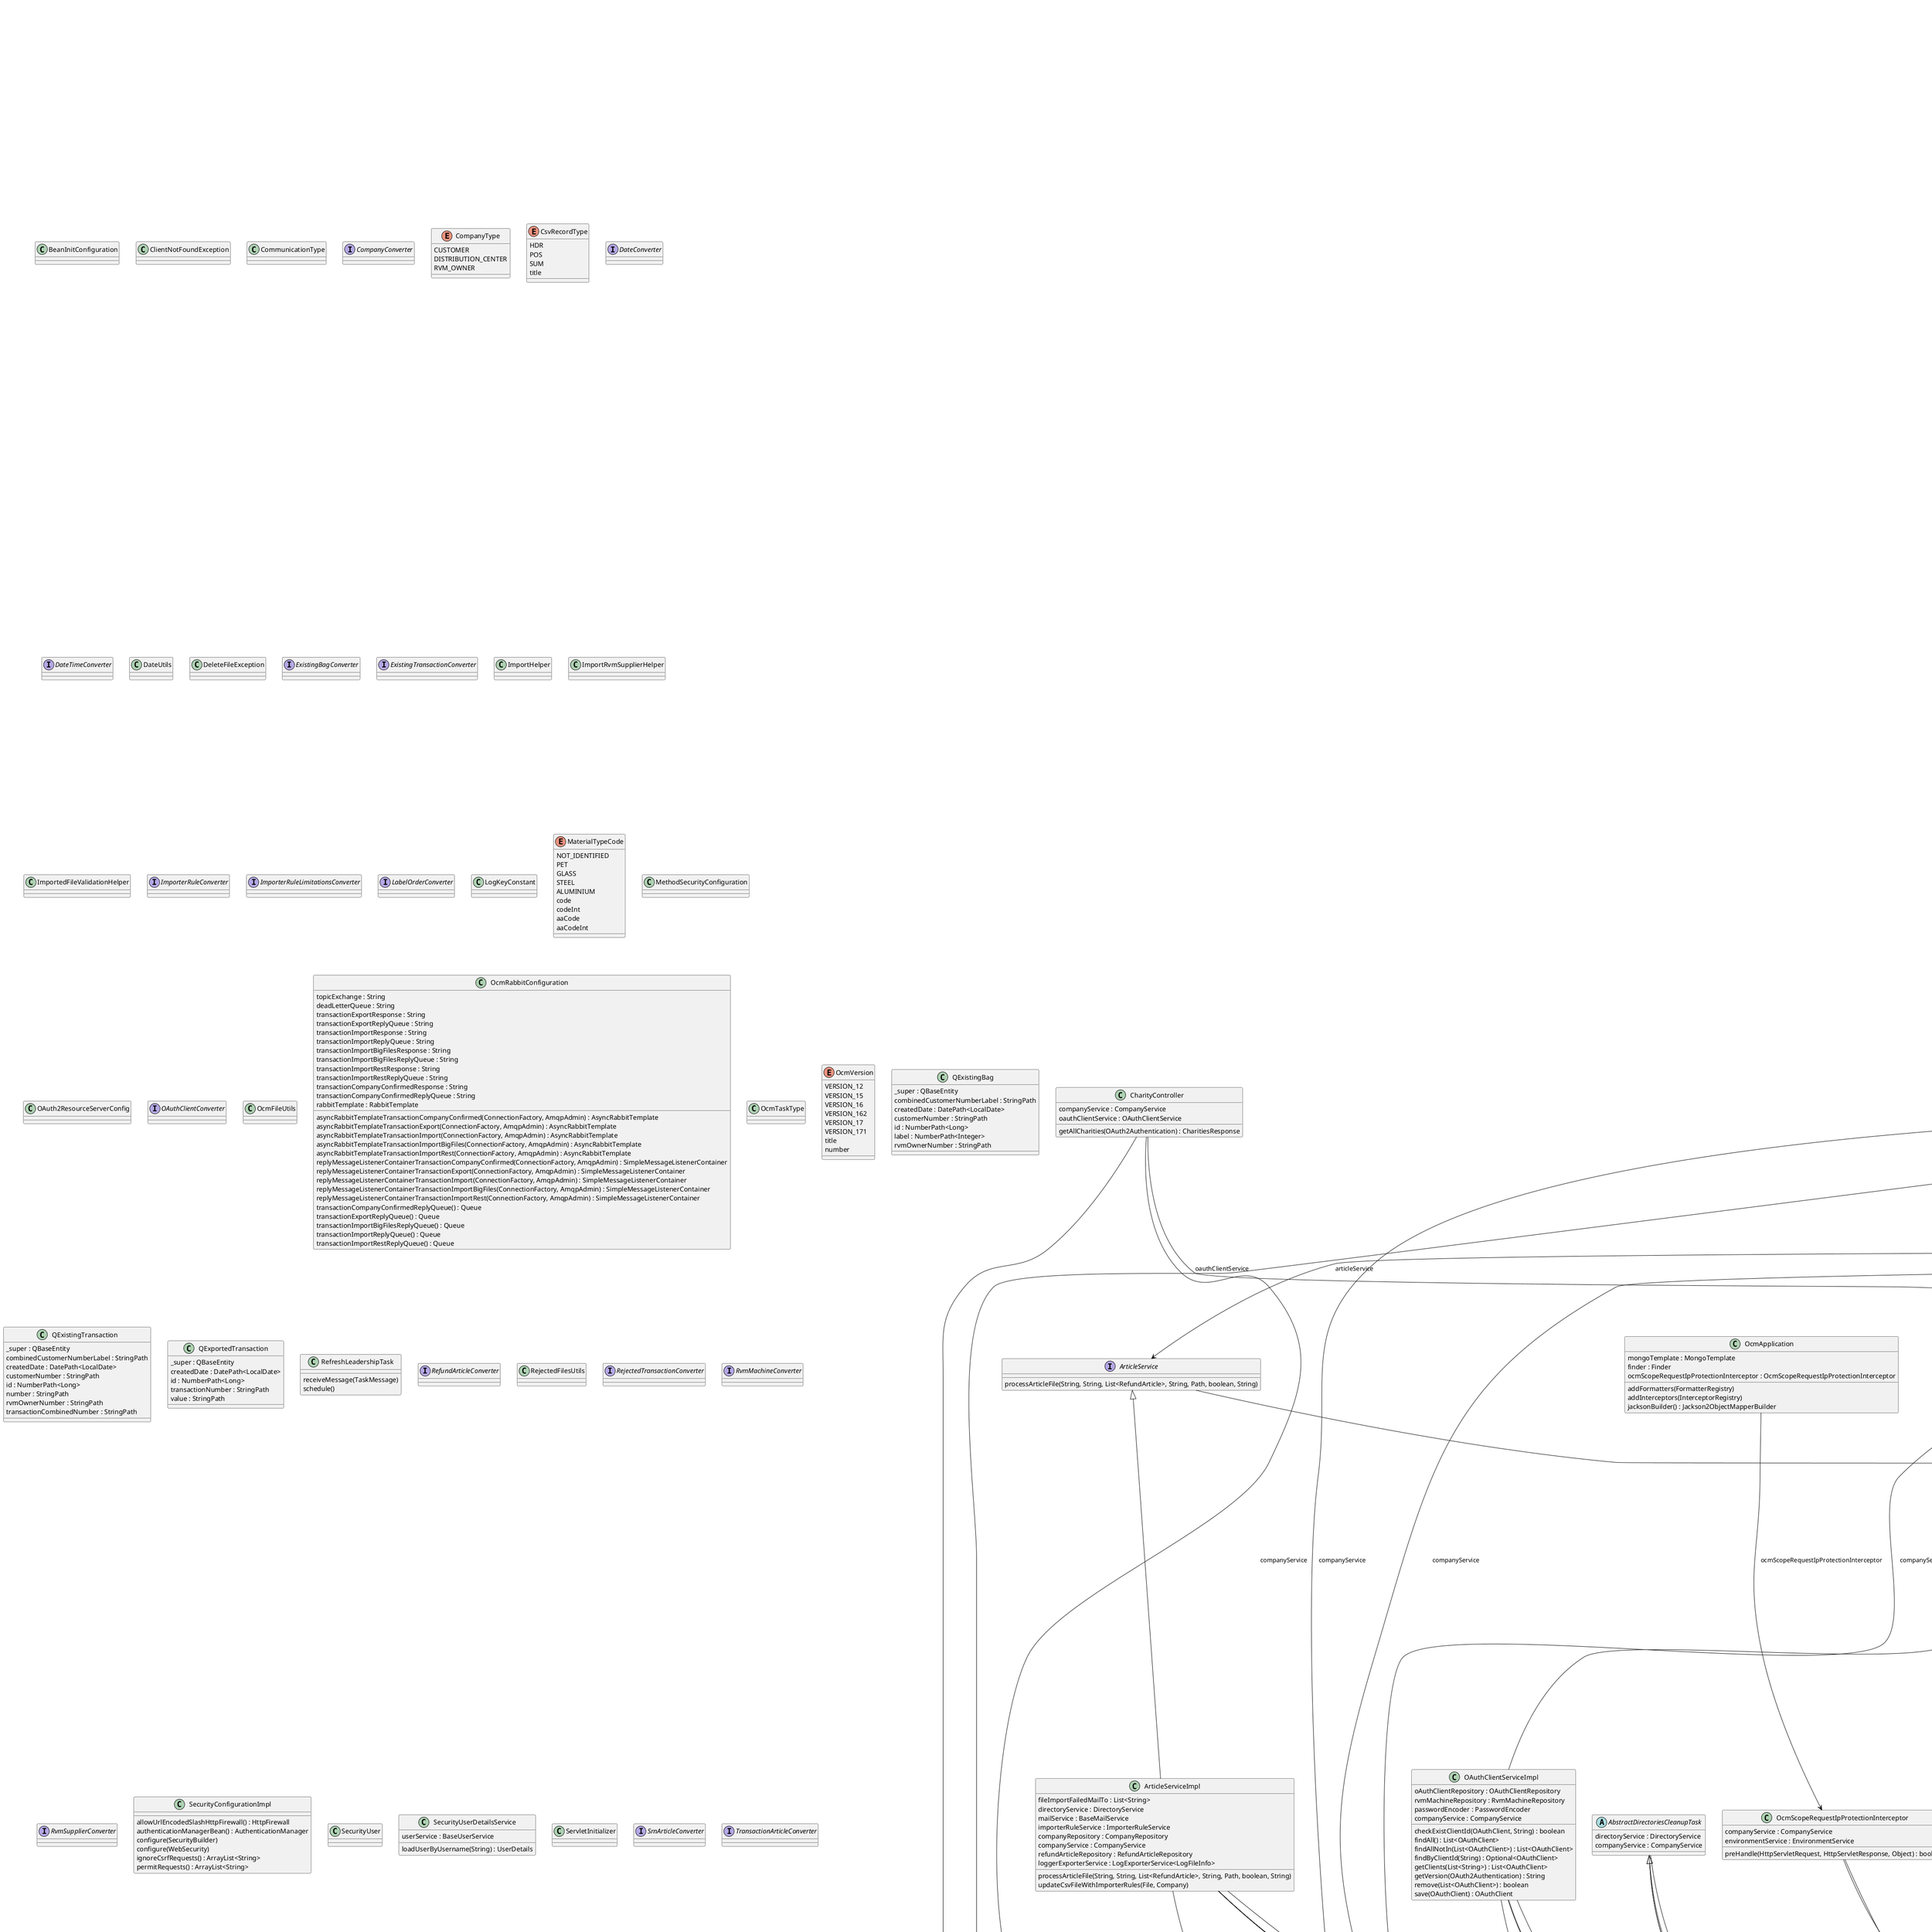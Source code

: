 @startuml

class "AAFiles" {
  readyPath : Path
  readyHashPath : Path
  batchPath : Path
  batchHashPath : Path
  slsPath : Path
  slsHashPath : Path
  nlsPath : Path
  nlsHashPath : Path
  errorFile : Path
}

class "AAFilesBuilder" {
  readyPath : Path
  readyHashPath : Path
  batchPath : Path
  batchHashPath : Path
  slsPath : Path
  slsHashPath : Path
  nlsPath : Path
  nlsHashPath : Path
  errorFile : Path
  batchHashPath(Path) : AAFilesBuilder
  batchPath(Path) : AAFilesBuilder
  build() : AAFiles
  errorFile(Path) : AAFilesBuilder
  nlsHashPath(Path) : AAFilesBuilder
  nlsPath(Path) : AAFilesBuilder
  readyHashPath(Path) : AAFilesBuilder
  readyPath(Path) : AAFilesBuilder
  slsHashPath(Path) : AAFilesBuilder
  slsPath(Path) : AAFilesBuilder
}

class "AAFilesPerCompanyImporter" {
  directoryService : DirectoryService
  companyService : CompanyService
  publisherTransactionImport : PublisherTransactionImport
  publisherTransactionImportBigFiles : PublisherTransactionImportBigFiles
  init()
  receiveMessage(TaskMessage)
  schedule()
}

interface "AAFilesService" {
  processAABackupOrFailedFiles(Company, Path, boolean)
  processAABagFiles(Company, Path, boolean)
  processAATransactionFiles(Company, Path, boolean)
}

class "AAFilesServiceImpl" {
  fileImportFailedMailTo : List<String>
  bigMaxWeight : double
  directoryService : DirectoryService
  mailService : BaseMailService
  transactionService : TransactionService
  existingBagService : ExistingBagService
  existingTransactionService : ExistingTransactionService
  loggerExporterService : LogExporterService<LogFileInfo>
  labelOrderService : LabelOrderService
  srnArticleService : SrnArticleService
  importerRuleService : ImporterRuleService
  companyService : CompanyService
  rejectedTransactionService : RejectedTransactionService
  transactionRepository : TransactionRepository
  processAABackupOrFailedFiles(Company, Path, boolean)
  processAABagFiles(Company, Path, boolean)
  processAATransactionFiles(Company, Path, boolean)
}

abstract class "AbstractDirectoriesCleanupTask" {
  directoryService : DirectoryService
  companyService : CompanyService
}

abstract class "AbstractExistingBagsImporter" {
  existingBagService : ExistingBagService
  existingBagLatestService : ExistingBagLatestService
  objectMapper : ObjectMapper
  conversionService : ConversionService
}

abstract class "AbstractExistingTransactionsImporter" {
  existingTransactionService : ExistingTransactionService
  conversionService : ConversionService
  objectMapper : ObjectMapper
  existingTransactionLatestService : ExistingTransactionLatestService
}

abstract class "AbstractSynchronizeRejectedTask" {
  companyService : CompanyService
  directoryService : DirectoryService
  synchronizedDirectoryService : SynchronizedDirectoryService
  objectMapper : ObjectMapper
  rejectedTransactionService : RejectedTransactionService
  existingTransactionService : ExistingTransactionService
  redissonClient : RedissonClient
}

class "ApplicationStartupListenerImpl" {
  tibleUsername : String
  tiblePassword : String
  tibleScope : String
  tibleAdminUsername : String
  tibleAdminPassword : String
  tibleAdminScope : String
  lamsonUsername : String
  lamsonPassword : String
  lamsonScope : String
  lamsonRvmOwnerNumber : String
  aldiUsername : String
  aldiPassword : String
  aldiScope : String
  aldiRvmOwnerNumber : String
  oauthClientService : OAuthClientService
  onApplicationEvent(ApplicationReadyEvent)
  onApplicationEvent(ApplicationEvent)
}

class "ArticleController" {
  refundArticleService : RefundArticleService
  srnArticleService : SrnArticleService
  srnRemovedArticleService : SrnRemovedArticleService
  oauthClientService : OAuthClientService
  exportRemovedSrnArticles(OAuth2Authentication) : SrnArticles<?>
  exportSrnArticles(HttpServletRequest, OAuth2Authentication) : SrnArticles<?>
  list() : RefundArticles
  saveRefundArticles(RefundArticles, HttpServletRequest) : OcmResponse
}

interface "ArticleService" {
  processArticleFile(String, String, List<RefundArticle>, String, Path, boolean, String)
}

class "ArticleServiceImpl" {
  fileImportFailedMailTo : List<String>
  directoryService : DirectoryService
  mailService : BaseMailService
  importerRuleService : ImporterRuleService
  companyRepository : CompanyRepository
  companyService : CompanyService
  refundArticleRepository : RefundArticleRepository
  loggerExporterService : LogExporterService<LogFileInfo>
  processArticleFile(String, String, List<RefundArticle>, String, Path, boolean, String)
  updateCsvFileWithImporterRules(File, Company)
}

class "BatchBody" {
  batchId : String
  referenceNumber : String
  user : String
  batchTimeStart : String
  numberOfRefundable : String
  numberOfRefundableFromNoReadTable : String
  numberOfNonRefundable : String
  numberOfNonRefundableFromNoReadTable : String
  eanNotReadable : String
  unknown : String
  portZero : String
  numberInBatch : String
  numberInShift : String
  batchTimeEnd : String
  firstBlankReservedField : String
  batchTime : String
  keyId : String
  ankerAndersenILNNumber : String
  pricatVersion : String
  trashCodes : String
  secondBlankReservedField : String
  thirdBlankReservedField : String
  fourthBlankReservedField : String
  totalDepositAmount : String
  reserved : String
  importType : ImportType
}

class "BatchBodyBuilder" {
  batchId : String
  referenceNumber : String
  user : String
  batchTimeStart : String
  numberOfRefundable : String
  numberOfRefundableFromNoReadTable : String
  numberOfNonRefundable : String
  numberOfNonRefundableFromNoReadTable : String
  eanNotReadable : String
  unknown : String
  portZero : String
  numberInBatch : String
  numberInShift : String
  batchTimeEnd : String
  firstBlankReservedField : String
  batchTime : String
  keyId : String
  ankerAndersenILNNumber : String
  pricatVersion : String
  trashCodes : String
  secondBlankReservedField : String
  thirdBlankReservedField : String
  fourthBlankReservedField : String
  totalDepositAmount : String
  reserved : String
  importType : ImportType
  ankerAndersenILNNumber(String) : BatchBodyBuilder
  batchId(String) : BatchBodyBuilder
  batchTime(String) : BatchBodyBuilder
  batchTimeEnd(String) : BatchBodyBuilder
  batchTimeStart(String) : BatchBodyBuilder
  build() : BatchBody
  eanNotReadable(String) : BatchBodyBuilder
  firstBlankReservedField(String) : BatchBodyBuilder
  fourthBlankReservedField(String) : BatchBodyBuilder
  importType(ImportType) : BatchBodyBuilder
  keyId(String) : BatchBodyBuilder
  numberInBatch(String) : BatchBodyBuilder
  numberInShift(String) : BatchBodyBuilder
  numberOfNonRefundable(String) : BatchBodyBuilder
  numberOfNonRefundableFromNoReadTable(String) : BatchBodyBuilder
  numberOfRefundable(String) : BatchBodyBuilder
  numberOfRefundableFromNoReadTable(String) : BatchBodyBuilder
  portZero(String) : BatchBodyBuilder
  pricatVersion(String) : BatchBodyBuilder
  referenceNumber(String) : BatchBodyBuilder
  reserved(String) : BatchBodyBuilder
  secondBlankReservedField(String) : BatchBodyBuilder
  thirdBlankReservedField(String) : BatchBodyBuilder
  totalDepositAmount(String) : BatchBodyBuilder
  trashCodes(String) : BatchBodyBuilder
  unknown(String) : BatchBodyBuilder
  user(String) : BatchBodyBuilder
}

class "BeanInitConfiguration"

interface "Body"

class "CharitiesResponse" {
  version : String
  dateTime : LocalDateTime
  charities : List<CharityResponse>
  total : Integer
}

class "CharitiesResponseBuilder" {
  version : String
  dateTime : LocalDateTime
  charities : List<CharityResponse>
  total : Integer
  build() : CharitiesResponse
  charities(List<CharityResponse>) : CharitiesResponseBuilder
  dateTime(LocalDateTime) : CharitiesResponseBuilder
  total(Integer) : CharitiesResponseBuilder
  version(String) : CharitiesResponseBuilder
}

class "CharityController" {
  companyService : CompanyService
  oauthClientService : OAuthClientService
  getAllCharities(OAuth2Authentication) : CharitiesResponse
}

class "CharityResponse" {
  number : String
  name : String
}

class "CharityResponseBuilder" {
  number : String
  name : String
  build() : CharityResponse
  name(String) : CharityResponseBuilder
  number(String) : CharityResponseBuilder
}

class "ClientNotFoundException"

class "CommunicationType"

class "Company" {
  id : String
  name : String
  number : String
  type : String
  version : String
  storeId : String
  usingIpTrunking : boolean
  ipAddress : String
  ipRange : String
  communication : String
  serialNumbers : List<String>
  rvmOwnerNumber : String
  localizationNumber : String
  allowDataYoungerThanDays : Integer
  isNotifyAboutDoubleTransactions : boolean
}

class "CompanyBuilder" {
  id : String
  name : String
  number : String
  type : String
  version : String
  storeId : String
  usingIpTrunking : boolean
  ipAddress : String
  ipRange : String
  communication : String
  serialNumbers : List<String>
  rvmOwnerNumber : String
  localizationNumber : String
  allowDataYoungerThanDays : Integer
  isNotifyAboutDoubleTransactions : boolean
  allowDataYoungerThanDays(Integer) : CompanyBuilder
  build() : Company
  communication(String) : CompanyBuilder
  id(String) : CompanyBuilder
  ipAddress(String) : CompanyBuilder
  ipRange(String) : CompanyBuilder
  isNotifyAboutDoubleTransactions(boolean) : CompanyBuilder
  localizationNumber(String) : CompanyBuilder
  name(String) : CompanyBuilder
  number(String) : CompanyBuilder
  rvmOwnerNumber(String) : CompanyBuilder
  serialNumbers(List<String>) : CompanyBuilder
  storeId(String) : CompanyBuilder
  type(String) : CompanyBuilder
  usingIpTrunking(boolean) : CompanyBuilder
  version(String) : CompanyBuilder
}

class "CompanyController" {
  companyService : CompanyService
  conversionService : ConversionService
  oauthClientService : OAuthClientService
  deleteRvmSupplier(String)
  getAllCharities(OAuth2Authentication) : CharitiesResponse
  list() : List<CompanyDto>
  saveRvmSupplier(CompanyDto) : CompanyDto
}

interface "CompanyConverter"

class "CompanyDto" {
  id : String
  name : String
  number : String
  type : String
  version : String
  storeId : String
  usingIpTrunking : boolean
  ipAddress : String
  ipRange : String
  communication : String
  serialNumbers : List<String>
  rvmOwnerNumber : String
  localizationNumber : String
  allowDataYoungerThanDays : Integer
  isNotifyAboutDoubleTransactions : boolean
  toEntity(MongoTemplate) : Company
}

interface "CompanyRepository" {
  existsByNumber(String) : boolean
  existsByStoreIdAndRvmOwnerNumber(String, String) : boolean
  existsByTypeAndNumber(String, String) : boolean
  findAllByLocalizationNumberAndRvmOwnerNumber(String, String) : List<Company>
  findAllByType(String) : List<Company>
  findByNumber(String) : Company
  findByStoreIdAndRvmOwnerNumber(String, String) : Company
  findFirstByIpAddress(String) : Company
}

interface "CompanyService" {
  delete(String)
  existsByNumber(String) : boolean
  existsByStoreIdAndRvmOwnerNumber(String, String) : boolean
  existsByTypeAndNumber(String, String) : boolean
  findAll() : List<Company>
  findAllCharities() : List<Company>
  findById(String) : Optional<Company>
  findByLocalizationNumberAndRvmOwnerNumber(String, String) : List<Company>
  findByNumber(String) : Company
  findByStoreIdAndRvmOwnerNumber(String, String) : Company
  findFirstByIpAddress(String) : Company
  getAllCharities(String) : CharitiesResponse
  getDataExpirationPeriodInDays(Company) : int
  save(Company) : Company
}

class "CompanyServiceImpl" {
  passwordEncoder : PasswordEncoder
  companyRepository : CompanyRepository
  refundArticleRepository : RefundArticleRepository
  transactionRepository : TransactionRepository
  transactionArticleRepository : TransactionArticleRepository
  delete(String)
  existsByNumber(String) : boolean
  existsByStoreIdAndRvmOwnerNumber(String, String) : boolean
  existsByTypeAndNumber(String, String) : boolean
  findAll() : List<Company>
  findAllCharities() : List<Company>
  findById(String) : Optional<Company>
  findByLocalizationNumberAndRvmOwnerNumber(String, String) : List<Company>
  findByNumber(String) : Company
  findByStoreIdAndRvmOwnerNumber(String, String) : Company
  findFirstByIpAddress(String) : Company
  getAllCharities(String) : CharitiesResponse
  getDataExpirationPeriodInDays(Company) : int
  save(Company) : Company
}

enum "CompanyType" {
  CUSTOMER
  DISTRIBUTION_CENTER
  RVM_OWNER
}

class "ConfirmedDirectoriesCleanupTask" {
  receiveMessage(TaskMessage)
  schedule()
}

class "ConfirmedFilesExporterTask" {
  companyService : CompanyService
  directoryService : DirectoryService
  publisher : PublisherTransactionCompanyConfirmed
  init()
  receiveMessage(TaskMessage)
  schedule()
}

enum "CsvRecordType" {
  HDR
  POS
  SUM
  title
}

class "CustomerNumbersResponse" {
  localizationNumber : String
  customerNumbers : List<String>
}

class "CustomerNumbersResponseBuilder" {
  localizationNumber : String
  customerNumbers : List<String>
  build() : CustomerNumbersResponse
  customerNumbers(List<String>) : CustomerNumbersResponseBuilder
  localizationNumber(String) : CustomerNumbersResponseBuilder
}

interface "DateConverter"

class "DateInFutureException" {
  dateTime : LocalDateTime
  dateTimeNow : LocalDateTime
}

interface "DateTimeConverter"

class "DateUtils"

class "DefaultClientDirectoriesConfiguration" {
  inDirectory : String
  outDirectory : String
  transDirectory : String
  rejectedDirectory : String
  bagsDirectory : String
  allInnerDirectories : List<String>
  init()
}

class "DefaultClientDirectoriesCreationTask" {
  companyService : CompanyService
  directoryService : DirectoryService
  clientDirectories : DefaultClientDirectoriesConfiguration
  receiveMessage(TaskMessage)
  schedule()
}

class "DeleteFileException"

interface "DirectoryService"

class "DirectoryServiceImpl" {
  finder : Finder
  authUtils : BaseAuthUtils
  rvmDir : String
  transactionsDir : String
  transactionsFromDir : String
  transactionsBackupDir : String
  transactionsRejectedDir : String
  transactionsFailedDir : String
  transactionsAcceptedDir : String
  transactionsConfirmedDir : String
  transactionsAlreadyExistsDir : String
  transactionsInQueueDir : String
  transactionsInQueueRestDir : String
  transactionsFailedRestDir : String
  transactionsInQueueBigFilesDir : String
  articlesDir : String
  articlesFromDir : String
  articlesRejectedDir : String
  articlesAcceptedDir : String
  articlesExportDir : String
  charitiesExportDir : String
  oAuthClientsExportDir : String
  companiesExportDir : String
  articlesPricatExportDir : String
  existingBagsExportDir : String
  allExistingBagsExportDir : String
  existingTransactionsExportDir : String
  allExistingTransactionsExportDir : String
  bagsDir : String
  bagsBackupDir : String
  bagsAcceptedDir : String
  bagsRejectedDir : String
  bagsFailedDir : String
  bagsConfirmedDir : String
  bagsAlreadyExistsDir : String
  bagsInQueueDir : String
  bagsInQueueBigFilesDir : String
  importerRuleExportDir : String
  logDir : String
  transactionNumbersExportDir : String
  labelOrdersDir : String
  rejectedTransactionsDir : String
  rejectedTransactionsToBeRemovedDir : String
}

class "EnvironmentService" {
  environment : Environment
  matchGivenProfiles(String[]) : boolean
}

class "ExistingBag" {
  label : Integer
  customerNumber : String
  rvmOwnerNumber : String
  combinedCustomerNumberLabel : String
  createdDate : LocalDate
  $$_hibernate_clearDirtyAttributes()
  $$_hibernate_getCollectionTracker() : CollectionTracker
  $$_hibernate_getDirtyAttributes() : String[]
  $$_hibernate_getEntityEntry() : EntityEntry
  $$_hibernate_getEntityInstance() : Object
  $$_hibernate_getInterceptor() : PersistentAttributeInterceptor
  $$_hibernate_getNextManagedEntity() : ManagedEntity
  $$_hibernate_getPreviousManagedEntity() : ManagedEntity
  $$_hibernate_hasDirtyAttributes() : boolean
  $$_hibernate_read_combinedCustomerNumberLabel() : String
  $$_hibernate_read_createdDate() : LocalDate
  $$_hibernate_read_customerNumber() : String
  $$_hibernate_read_id() : Long
  $$_hibernate_read_label() : Integer
  $$_hibernate_read_rvmOwnerNumber() : String
  $$_hibernate_setEntityEntry(EntityEntry)
  $$_hibernate_setInterceptor(PersistentAttributeInterceptor)
  $$_hibernate_setNextManagedEntity(ManagedEntity)
  $$_hibernate_setPreviousManagedEntity(ManagedEntity)
  $$_hibernate_suspendDirtyTracking(boolean)
  $$_hibernate_trackChange(String)
  $$_hibernate_write_combinedCustomerNumberLabel(String)
  $$_hibernate_write_createdDate(LocalDate)
  $$_hibernate_write_customerNumber(String)
  $$_hibernate_write_id(Long)
  $$_hibernate_write_label(Integer)
  $$_hibernate_write_rvmOwnerNumber(String)
}

interface "ExistingBagConverter"

class "ExistingBagDto" {
  id : Long
  label : Integer
  customerNumber : String
  rvmOwnerNumber : String
  combinedCustomerNumberLabel : String
  createdDate : LocalDate
  toEntity(Finder) : ExistingBag
}

class "ExistingBagLatest" {
  id : String
  label : Integer
  customerNumber : String
  rvmOwnerNumber : String
  combinedCustomerNumberLabel : String
  createdDate : LocalDate
}

class "ExistingBagLatestCleanUpTask" {
  existingBagLatestService : ExistingBagLatestService
  deleteOlderThan : Integer
  schedule()
}

interface "ExistingBagLatestRepository" {
  deleteByCreatedDateLessThanEqual(LocalDate) : Integer
  existsByCombinedCustomerNumberLabel(String) : boolean
}

interface "ExistingBagLatestService" {
  deleteByPeriod(Integer)
  existsByCombinedCustomerNumberLabel(String) : boolean
  saveExistingBag(ExistingBag) : ExistingBagLatest
}

class "ExistingBagLatestServiceImpl" {
  existingBagLatestRepository : ExistingBagLatestRepository
  deleteByPeriod(Integer)
  existsByCombinedCustomerNumberLabel(String) : boolean
  saveExistingBag(ExistingBag) : ExistingBagLatest
}

interface "ExistingBagRepository" {
  existsByCombinedCustomerNumberLabel(String) : boolean
  findAllByRvmOwnerNumber(String) : List<ExistingBag>
  findAllByRvmOwnerNumberAndCreatedDateIsGreaterThanEqual(String, LocalDate) : List<ExistingBag>
  findByCombinedCustomerNumberLabel(String) : ExistingBag
}

interface "ExistingBagService" {
  deleteAll(List<ExistingBag>)
  existsByCombinedCustomerNumberLabel(String) : boolean
  findAll() : List<ExistingBag>
  findAllByRvmOwnerNumber(String) : List<ExistingBag>
  findAllByRvmOwnerNumberAndCreatedDateIsGreaterThanEqual(String, LocalDate) : List<ExistingBag>
  findAllLatest() : List<ExistingBagLatest>
  findByCombinedCustomerNumberLabel(String) : ExistingBag
  lazyCheckIsBagAlreadyExists(String) : boolean
  save(ExistingBag) : ExistingBag
}

class "ExistingBagServiceImpl" {
  existingBagRepository : ExistingBagRepository
  existingBagLatestRepository : ExistingBagLatestRepository
  deleteAll(List<ExistingBag>)
  existsByCombinedCustomerNumberLabel(String) : boolean
  findAll() : List<ExistingBag>
  findAllByRvmOwnerNumber(String) : List<ExistingBag>
  findAllByRvmOwnerNumberAndCreatedDateIsGreaterThanEqual(String, LocalDate) : List<ExistingBag>
  findAllLatest() : List<ExistingBagLatest>
  findByCombinedCustomerNumberLabel(String) : ExistingBag
  lazyCheckIsBagAlreadyExists(String) : boolean
  save(ExistingBag) : ExistingBag
}

class "ExistingTransaction" {
  number : String
  customerNumber : String
  rvmOwnerNumber : String
  transactionCombinedNumber : String
  createdDate : LocalDate
  combinedCustomerNumberLabel : String
  $$_hibernate_clearDirtyAttributes()
  $$_hibernate_getCollectionTracker() : CollectionTracker
  $$_hibernate_getDirtyAttributes() : String[]
  $$_hibernate_getEntityEntry() : EntityEntry
  $$_hibernate_getEntityInstance() : Object
  $$_hibernate_getInterceptor() : PersistentAttributeInterceptor
  $$_hibernate_getNextManagedEntity() : ManagedEntity
  $$_hibernate_getPreviousManagedEntity() : ManagedEntity
  $$_hibernate_hasDirtyAttributes() : boolean
  $$_hibernate_read_combinedCustomerNumberLabel() : String
  $$_hibernate_read_createdDate() : LocalDate
  $$_hibernate_read_customerNumber() : String
  $$_hibernate_read_id() : Long
  $$_hibernate_read_number() : String
  $$_hibernate_read_rvmOwnerNumber() : String
  $$_hibernate_read_transactionCombinedNumber() : String
  $$_hibernate_setEntityEntry(EntityEntry)
  $$_hibernate_setInterceptor(PersistentAttributeInterceptor)
  $$_hibernate_setNextManagedEntity(ManagedEntity)
  $$_hibernate_setPreviousManagedEntity(ManagedEntity)
  $$_hibernate_suspendDirtyTracking(boolean)
  $$_hibernate_trackChange(String)
  $$_hibernate_write_combinedCustomerNumberLabel(String)
  $$_hibernate_write_createdDate(LocalDate)
  $$_hibernate_write_customerNumber(String)
  $$_hibernate_write_id(Long)
  $$_hibernate_write_number(String)
  $$_hibernate_write_rvmOwnerNumber(String)
  $$_hibernate_write_transactionCombinedNumber(String)
}

interface "ExistingTransactionConverter"

class "ExistingTransactionDto" {
  id : Long
  number : String
  customerNumber : String
  rvmOwnerNumber : String
  transactionCombinedNumber : String
  createdDate : LocalDate
  combinedCustomerNumberLabel : String
  toEntity(Finder) : ExistingTransaction
}

class "ExistingTransactionLatest" {
  id : String
  number : String
  customerNumber : String
  rvmOwnerNumber : String
  transactionCombinedNumber : String
  createdDate : LocalDate
}

class "ExistingTransactionLatestCleanUpTask" {
  existingTransactionLatestService : ExistingTransactionLatestService
  deleteOlderThan : Integer
  schedule()
}

interface "ExistingTransactionLatestRepository" {
  deleteByCreatedDateLessThanEqual(LocalDate) : Integer
  existsByNumberAndRvmOwnerNumber(String, String) : boolean
}

interface "ExistingTransactionLatestService" {
  deleteByPeriod(Integer)
  existsByTransactionNumberAndRvmOwnerNumber(String, String) : boolean
  saveExistingTransaction(ExistingTransaction) : ExistingTransactionLatest
}

class "ExistingTransactionLatestServiceImpl" {
  existingTransactionLatestRepository : ExistingTransactionLatestRepository
  deleteByPeriod(Integer)
  existsByTransactionNumberAndRvmOwnerNumber(String, String) : boolean
  saveExistingTransaction(ExistingTransaction) : ExistingTransactionLatest
}

interface "ExistingTransactionRepository" {
  existsByCombinedCustomerNumberLabel(String) : boolean
  existsByCombinedCustomerNumberLabelAndRvmOwnerNumber(String, String) : boolean
  existsByNumberAndRvmOwnerNumber(String, String) : boolean
  findAllByRvmOwnerNumber(String) : List<ExistingTransaction>
  findAllByRvmOwnerNumberAndCreatedDateIsGreaterThanEqual(String, LocalDate) : List<ExistingTransaction>
  findByNumberAndRvmOwnerNumber(String, String) : ExistingTransaction
}

interface "ExistingTransactionService" {
  deleteAll(List<ExistingTransaction>)
  existsByCombinedCustomerNumberLabel(String) : boolean
  existsByCombinedCustomerNumberLabelAndRvmOwnerNumber(String, String) : boolean
  existsByTransactionNumberAndRvmOwnerNumber(String, String) : boolean
  findAll() : List<ExistingTransaction>
  findAllByRvmOwnerNumber(String) : List<ExistingTransaction>
  findAllByRvmOwnerNumberAndCreatedDateIsGreaterThanEqual(String, LocalDate) : List<ExistingTransaction>
  findByTransactionNumberAndRvmOwnerNumber(String, String) : ExistingTransaction
  lazyCheckIsTransactionAlreadyExists(String, String) : boolean
  save(ExistingTransaction) : ExistingTransaction
}

class "ExistingTransactionServiceImpl" {
  existingTransactionRepository : ExistingTransactionRepository
  existingTransactionLatestRepository : ExistingTransactionLatestRepository
  deleteAll(List<ExistingTransaction>)
  existsByCombinedCustomerNumberLabel(String) : boolean
  existsByCombinedCustomerNumberLabelAndRvmOwnerNumber(String, String) : boolean
  existsByTransactionNumberAndRvmOwnerNumber(String, String) : boolean
  findAll() : List<ExistingTransaction>
  findAllByRvmOwnerNumber(String) : List<ExistingTransaction>
  findAllByRvmOwnerNumberAndCreatedDateIsGreaterThanEqual(String, LocalDate) : List<ExistingTransaction>
  findByTransactionNumberAndRvmOwnerNumber(String, String) : ExistingTransaction
  lazyCheckIsTransactionAlreadyExists(String, String) : boolean
  save(ExistingTransaction) : ExistingTransaction
}

class "ExportedTransaction" {
  transactionNumber : String
  value : String
  createdDate : LocalDate
  $$_hibernate_clearDirtyAttributes()
  $$_hibernate_getCollectionTracker() : CollectionTracker
  $$_hibernate_getDirtyAttributes() : String[]
  $$_hibernate_getEntityEntry() : EntityEntry
  $$_hibernate_getEntityInstance() : Object
  $$_hibernate_getInterceptor() : PersistentAttributeInterceptor
  $$_hibernate_getNextManagedEntity() : ManagedEntity
  $$_hibernate_getPreviousManagedEntity() : ManagedEntity
  $$_hibernate_hasDirtyAttributes() : boolean
  $$_hibernate_read_createdDate() : LocalDate
  $$_hibernate_read_id() : Long
  $$_hibernate_read_transactionNumber() : String
  $$_hibernate_read_value() : String
  $$_hibernate_setEntityEntry(EntityEntry)
  $$_hibernate_setInterceptor(PersistentAttributeInterceptor)
  $$_hibernate_setNextManagedEntity(ManagedEntity)
  $$_hibernate_setPreviousManagedEntity(ManagedEntity)
  $$_hibernate_suspendDirtyTracking(boolean)
  $$_hibernate_trackChange(String)
  $$_hibernate_write_createdDate(LocalDate)
  $$_hibernate_write_id(Long)
  $$_hibernate_write_transactionNumber(String)
  $$_hibernate_write_value(String)
}

interface "ExportedTransactionRepository" {
  findByCreatedDateLessThanEqual(LocalDate) : List<ExportedTransaction>
  findByTransactionNumber(Long) : ExportedTransaction
}

interface "ExportedTransactionService" {
  deleteByPeriod(int)
  findByTransactionNumber(Long) : Transaction
  save(Transaction)
  saveAll(List<Transaction>)
}

class "ExportedTransactionServiceImpl" {
  exportedTransactionRepository : ExportedTransactionRepository
  objectMapper : ObjectMapper
  deleteByPeriod(int)
  findByTransactionNumber(Long) : Transaction
  save(Transaction)
  saveAll(List<Transaction>)
}

class "FileContent" {
  header : H
  body : List<B>
  footer : FileFooter
}

class "FileFooter" {
  total : String
  refunded : String
  collected : String
  manual : String
  rejected : String
  importType : ImportType
}

class "FileFooterBuilder" {
  total : String
  refunded : String
  collected : String
  manual : String
  rejected : String
  importType : ImportType
  build() : FileFooter
  collected(String) : FileFooterBuilder
  importType(ImportType) : FileFooterBuilder
  manual(String) : FileFooterBuilder
  refunded(String) : FileFooterBuilder
  rejected(String) : FileFooterBuilder
  total(String) : FileFooterBuilder
}

class "FileHeader" {
  version : String
  dateTime : String
}

abstract class "FileHeaderBuilder" {
  version : String
  dateTime : String
  build() : C
  dateTime(String) : B
  version(String) : B
}

class "GlnUsageResponse" {
  localizationNumber : String
  usedLabels : List<LabelResponse>
}

class "GlnUsageResponseBuilder" {
  localizationNumber : String
  usedLabels : List<LabelResponse>
  build() : GlnUsageResponse
  localizationNumber(String) : GlnUsageResponseBuilder
  usedLabels(List<LabelResponse>) : GlnUsageResponseBuilder
}

class "HLZHeader" {
  fortRunningNumber : String
  identifierOfMessageType : String
  messageVersionNumber : String
  dateOfCreation : String
  glnFirstDistributer : String
  glnServiceProvider : String
  constant : String
  importType : ImportType
}

class "HLZHeaderBuilder" {
  fortRunningNumber : String
  identifierOfMessageType : String
  messageVersionNumber : String
  dateOfCreation : String
  glnFirstDistributer : String
  glnServiceProvider : String
  constant : String
  importType : ImportType
  build() : HLZHeader
  constant(String) : HLZHeaderBuilder
  dateOfCreation(String) : HLZHeaderBuilder
  fortRunningNumber(String) : HLZHeaderBuilder
  glnFirstDistributer(String) : HLZHeaderBuilder
  glnServiceProvider(String) : HLZHeaderBuilder
  identifierOfMessageType(String) : HLZHeaderBuilder
  importType(ImportType) : HLZHeaderBuilder
  messageVersionNumber(String) : HLZHeaderBuilder
}

class "ImportBottlesMessages" {
  messages : List<ImportMessage>
  collected : boolean
  refunded : boolean
  manual : boolean
}

class "ImportException"

class "ImportHelper"

class "ImportMessage" {
  lineNumber : int
  message : String
}

class "ImportRvmSupplierHelper"

class "ImportedFileValidationHelper"

class "ImporterRule" {
  id : String
  fromEan : String
  toEan : String
  articleDescription : String
}

class "ImporterRuleBuilder" {
  id : String
  fromEan : String
  toEan : String
  articleDescription : String
  articleDescription(String) : ImporterRuleBuilder
  build() : ImporterRule
  fromEan(String) : ImporterRuleBuilder
  id(String) : ImporterRuleBuilder
  toEan(String) : ImporterRuleBuilder
}

interface "ImporterRuleConverter"

class "ImporterRuleDto" {
  id : String
  fromEan : String
  toEan : String
  articleDescription : String
  importerRuleLimitations : List<ImporterRuleLimitationsDto>
  toEntity(MongoTemplate) : ImporterRule
}

class "ImporterRuleLimitations" {
  id : String
  importerRuleId : String
  rvmOwner : String
  rvmSerials : List<String>
}

class "ImporterRuleLimitationsBuilder" {
  id : String
  importerRuleId : String
  rvmOwner : String
  rvmSerials : List<String>
  build() : ImporterRuleLimitations
  id(String) : ImporterRuleLimitationsBuilder
  importerRuleId(String) : ImporterRuleLimitationsBuilder
  rvmOwner(String) : ImporterRuleLimitationsBuilder
  rvmSerials(List<String>) : ImporterRuleLimitationsBuilder
}

interface "ImporterRuleLimitationsConverter"

class "ImporterRuleLimitationsDto" {
  id : String
  rvmOwner : String
  rvmSerials : List<String>
  toEntity(MongoTemplate) : ImporterRuleLimitations
}

interface "ImporterRuleLimitationsRepository" {
  findAllByImporterRuleId(String) : List<ImporterRuleLimitations>
  findAllByRvmOwner(String) : List<ImporterRuleLimitations>
}

interface "ImporterRuleRepository" {
  existsById(Object) : boolean
  existsById(String) : boolean
  findAllByIdNotIn(List<String>) : List<ImporterRule>
  findByFromEan(String) : Optional<ImporterRule>
}

interface "ImporterRuleService" {
  delete(String)
  findAll() : List<ImporterRule>
  findAllNotIn(List<ImporterRule>) : List<ImporterRule>
  findByFromEan(String) : Optional<ImporterRule>
  findByFromEanAndRvmOwnerAndRvmSerial(String, String, String) : ImporterRule
  getAllByRvmOwnerAndRvmSerial(String, List<String>) : List<ImporterRule>
  remove(List<ImporterRule>) : boolean
  save(ImporterRule, List<ImporterRuleLimitations>) : ImporterRule
}

class "ImporterRuleServiceImpl" {
  importerRuleRepository : ImporterRuleRepository
  importerRuleLimitationsRepository : ImporterRuleLimitationsRepository
  delete(String)
  findAll() : List<ImporterRule>
  findAllNotIn(List<ImporterRule>) : List<ImporterRule>
  findByFromEan(String) : Optional<ImporterRule>
  findByFromEanAndRvmOwnerAndRvmSerial(String, String, String) : ImporterRule
  getAllByRvmOwnerAndRvmSerial(String, List<String>) : List<ImporterRule>
  remove(List<ImporterRule>) : boolean
  save(ImporterRule, List<ImporterRuleLimitations>) : ImporterRule
}

class "InformationLookupController" {
  oauthClientService : OAuthClientService
  informationLookupService : InformationLookupService
  customerNumberLookup(String, OAuth2Authentication) : CustomerNumbersResponse
  glnLookup(String, int, OAuth2Authentication) : GlnUsageResponse
  labelIssued(String, OAuth2Authentication) : LabelIssuedResponse
  labelLookup(String, OAuth2Authentication) : LabelUsageResponse
}

interface "InformationLookupService" {
  getCustomerNumbers(String, String) : CustomerNumbersResponse
  getGlnUsage(String, String, int) : GlnUsageResponse
  getLabelIssued(String, String) : LabelIssuedResponse
  getLabelUsage(String, String) : LabelUsageResponse
}

class "InformationLookupServiceImpl" {
  companyService : CompanyService
  labelOrderService : LabelOrderService
  queryFactory : JPAQueryFactory
  getCustomerNumbers(String, String) : CustomerNumbersResponse
  getGlnUsage(String, String, int) : GlnUsageResponse
  getLabelIssued(String, String) : LabelIssuedResponse
  getLabelUsage(String, String) : LabelUsageResponse
}

class "LabelIssuedResponse" {
  localizationNumber : String
  issuedLabels : List<LabelOrderResponse>
}

class "LabelIssuedResponseBuilder" {
  localizationNumber : String
  issuedLabels : List<LabelOrderResponse>
  build() : LabelIssuedResponse
  issuedLabels(List<LabelOrderResponse>) : LabelIssuedResponseBuilder
  localizationNumber(String) : LabelIssuedResponseBuilder
}

class "LabelOrder" {
  id : String
  customerNumber : String
  customerLocalizationNumber : String
  rvmOwnerNumber : String
  quantity : Long
  balance : Long
  firstLabelNumber : Long
  lastLabelNumber : Long
  orderDate : LocalDateTime
  markAllLabelsAsUsed : Boolean
}

interface "LabelOrderConverter"

class "LabelOrderDto" {
  id : String
  customerNumber : String
  customerLocalizationNumber : String
  rvmOwnerNumber : String
  quantity : Long
  balance : Long
  firstLabelNumber : Long
  lastLabelNumber : Long
  orderDate : LocalDateTime
  markAllLabelsAsUsed : Boolean
  toEntity(MongoTemplate) : LabelOrder
}

interface "LabelOrderRepository" {
  existsByCustomerNumberAndFirstLabelNumberIsLessThanEqualAndLastLabelNumberGreaterThanEqualAndMarkAllLabelsAsUsedFalse(String, Long, Long) : boolean
  existsByCustomerNumberAndRvmOwnerNumberAndFirstLabelNumber(String, String, Long) : boolean
  existsByCustomerNumberAndRvmOwnerNumberAndFirstLabelNumberIsLessThanEqualAndLastLabelNumberGreaterThanEqualAndMarkAllLabelsAsUsedFalse(String, String, Long, Long) : boolean
  findAllByRvmOwnerNumberAndCustomerLocalizationNumber(String, String) : List<LabelOrder>
  findByCustomerNumberAndRvmOwnerNumberAndFirstLabelNumber(String, String, Long) : LabelOrder
}

class "LabelOrderResponse" {
  date : LocalDate
  firstLabel : Long
  lastLabel : Long
  quantity : Long
  balance : Long
}

class "LabelOrderResponseBuilder" {
  date : LocalDate
  firstLabel : Long
  lastLabel : Long
  quantity : Long
  balance : Long
  balance(Long) : LabelOrderResponseBuilder
  build() : LabelOrderResponse
  date(LocalDate) : LabelOrderResponseBuilder
  firstLabel(Long) : LabelOrderResponseBuilder
  lastLabel(Long) : LabelOrderResponseBuilder
  quantity(Long) : LabelOrderResponseBuilder
}

interface "LabelOrderService" {
  deleteAll(List<LabelOrder>)
  existsByCustomerNumberAndLessThanOrEqualFirstLabelNumberAndGreaterThanOrEqualLastLabelNumberAndMarkAllLabelsAsUsedFalse(String, Long) : boolean
  existsByCustomerNumberAndRvmOwnerNumberAndFirstLabelNumber(String, String, Long) : boolean
  existsByCustomerNumberAndRvmOwnerNumberAndLessThanOrEqualFirstLabelNumberAndGreaterThanOrEqualLastLabelNumberAndMarkAllLabelsAsUsedFalse(String, String, Long) : boolean
  findAll() : List<LabelOrder>
  findAllByRvmOwnerNumberAndCustomerLocalizationNumber(String, String) : List<LabelOrder>
  findByCustomerNumberAndRvmOwnerNumberAndFirstLabelNumber(String, String, Long) : LabelOrder
  save(LabelOrder) : LabelOrder
}

class "LabelOrderServiceImpl" {
  labelOrderRepository : LabelOrderRepository
  deleteAll(List<LabelOrder>)
  existsByCustomerNumberAndLessThanOrEqualFirstLabelNumberAndGreaterThanOrEqualLastLabelNumberAndMarkAllLabelsAsUsedFalse(String, Long) : boolean
  existsByCustomerNumberAndRvmOwnerNumberAndFirstLabelNumber(String, String, Long) : boolean
  existsByCustomerNumberAndRvmOwnerNumberAndLessThanOrEqualFirstLabelNumberAndGreaterThanOrEqualLastLabelNumberAndMarkAllLabelsAsUsedFalse(String, String, Long) : boolean
  findAll() : List<LabelOrder>
  findAllByRvmOwnerNumberAndCustomerLocalizationNumber(String, String) : List<LabelOrder>
  findByCustomerNumberAndRvmOwnerNumberAndFirstLabelNumber(String, String, Long) : LabelOrder
  save(LabelOrder) : LabelOrder
}

class "LabelResponse" {
  date : LocalDate
  numbers : List<String>
}

class "LabelResponseBuilder" {
  date : LocalDate
  numbers : List<String>
  build() : LabelResponse
  date(LocalDate) : LabelResponseBuilder
  numbers(List<String>) : LabelResponseBuilder
}

class "LabelUsageResponse" {
  number : String
  localizationNumber : String
  transactionCombinedNumber : String
}

class "LabelUsageResponseBuilder" {
  number : String
  localizationNumber : String
  transactionCombinedNumber : String
  build() : LabelUsageResponse
  localizationNumber(String) : LabelUsageResponseBuilder
  number(String) : LabelUsageResponseBuilder
  transactionCombinedNumber(String) : LabelUsageResponseBuilder
}

class "ListenerTransactionCompanyConfirmed" {
  directoryService : DirectoryService
  companyService : CompanyService
  receiveMessage(TransactionCompanyConfirmedPayload)
}

class "ListenerTransactionExport" {
  fileExportFailedMailTo : List<String>
  applicationName : String
  directoryService : DirectoryService
  companyService : CompanyService
  transactionService : TransactionService
  exportedTransactionService : ExportedTransactionService
  mailService : BaseMailService
  existingBagService : ExistingBagService
  existingTransactionService : ExistingTransactionService
  receiveMessage(String)
}

class "ListenerTransactionImport" {
  transactionImportService : TransactionImportService
  receiveMessage(TransactionFilePayload)
}

class "ListenerTransactionImportBigFiles" {
  transactionImportService : TransactionImportService
  receiveMessage(TransactionFilePayload)
}

class "ListenerTransactionImportRest" {
  transactionService : TransactionService
  companyService : CompanyService
  directoryService : DirectoryService
  objectMapper : ObjectMapper
  receiveMessage(TransactionFilePayloadRest)
}

interface "LogExporterService" {
  export(T)
  exportWithContentMap(Map<String, Object>, List<OcmMessage>, String, LogFileInfo, Company, boolean, String)
  exportWithContentMap(Path, Map<String, Object>, List<ImportMessage>, LogFileInfo, Company, boolean, String)
  exportWithDetailMessage(String, List<String>, String, T)
  logToFile(LogFileInfo, Map<String, Object>)
}

class "LogFileExporterServiceImpl" {
  directoryService : DirectoryService
  objectMapper : ObjectMapper
  export(LogInfo)
  export(LogFileInfo)
  exportWithContentMap(Map<String, Object>, List<OcmMessage>, String, LogFileInfo, Company, boolean, String)
  exportWithContentMap(Path, Map<String, Object>, List<ImportMessage>, LogFileInfo, Company, boolean, String)
  exportWithDetailMessage(String, List<String>, String, LogFileInfo)
  exportWithDetailMessage(String, List, String, LogInfo)
  init()
  logToFile(LogFileInfo, Map<String, Object>)
}

class "LogFileInfo" {
  path : Path
  fileName : String
  content : Map<String, Object>
  isNeedExport : boolean
}

class "LogFileInfoBuilder" {
  path : Path
  fileName : String
  content : Map<String, Object>
  isNeedExport : boolean
  build() : LogFileInfo
  content(Map<String, Object>) : LogFileInfoBuilder
  fileName(String) : LogFileInfoBuilder
  isNeedExport(boolean) : LogFileInfoBuilder
  path(Path) : LogFileInfoBuilder
}

interface "LogInfo"

class "LogKeyConstant"

enum "MaterialTypeCode" {
  NOT_IDENTIFIED
  PET
  GLASS
  STEEL
  ALUMINIUM
  code
  codeInt
  aaCode
  aaCodeInt
}

class "MethodSecurityConfiguration"

class "MongoClientDetailsService" {
  oauthClientRepository : OAuthClientRepository
  loadClientByClientId(String) : ClientDetails
}

class "OAuth2AuthorizationServerConfig" {
  signingKey : String
  authenticationManager : AuthenticationManager
  oauthClientService : MongoClientDetailsService
  accessTokenConverter() : JwtAccessTokenConverter
  configure(AuthorizationServerSecurityConfigurer)
  configure(ClientDetailsServiceConfigurer)
  configure(AuthorizationServerEndpointsConfigurer)
  tokenServices() : DefaultTokenServices
  tokenStore() : TokenStore
}

class "OAuth2ResourceServerConfig"

class "OAuthClient" {
  id : String
  clientId : String
  clientSecret : String
  resourceIds : String
  scope : String
  authorizedGrantTypes : String
  webServerRedirectUri : String
  authorities : String
  accessTokenValidity : Integer
  refreshTokenValidity : Integer
  additionalInformation : String
  autoApprove : String
  url : String
  rvmOwnerNumber : String
  version : String
  type : String
  rvmMachines : List<RvmMachine>
}

class "OAuthClientController" {
  oauthClientService : OAuthClientService
  conversionService : ConversionService
  checkExistClientId(OAuthClient, String) : boolean
  findByClientId(String) : OAuthClientDto
  getClients(List<String>) : List<OAuthClientDto>
  list() : List<OAuthClientDto>
  remove(List<OAuthClient>)
  save(OAuthClientDto) : OAuthClientDto
  url(String) : String
}

interface "OAuthClientConverter"

class "OAuthClientDto" {
  id : String
  clientId : String
  clientSecret : String
  scope : List<String>
  resourceIds : String
  authorizedGrantTypes : String
  accessTokenValidity : Integer
  refreshTokenValidity : Integer
  rvmOwnerNumber : String
  version : String
  type : String
  rvmMachines : List<RvmMachineDto>
  toEntity(MongoTemplate) : OAuthClient
}

interface "OAuthClientRepository" {
  countByClientId(String) : Long
  countByClientIdAndIdNot(String, String) : Long
  findAllByClientIdNotIn(List<String>) : List<OAuthClient>
  findByClientId(String) : OAuthClient
}

interface "OAuthClientService" {
  checkExistClientId(OAuthClient, String) : boolean
  findAll() : List<OAuthClient>
  findAllNotIn(List<OAuthClient>) : List<OAuthClient>
  findByClientId(String) : Optional<OAuthClient>
  getClients(List<String>) : List<OAuthClient>
  getVersion(OAuth2Authentication) : String
  remove(List<OAuthClient>) : boolean
  save(OAuthClient) : OAuthClient
}

class "OAuthClientServiceImpl" {
  oAuthClientRepository : OAuthClientRepository
  rvmMachineRepository : RvmMachineRepository
  passwordEncoder : PasswordEncoder
  companyService : CompanyService
  checkExistClientId(OAuthClient, String) : boolean
  findAll() : List<OAuthClient>
  findAllNotIn(List<OAuthClient>) : List<OAuthClient>
  findByClientId(String) : Optional<OAuthClient>
  getClients(List<String>) : List<OAuthClient>
  getVersion(OAuth2Authentication) : String
  remove(List<OAuthClient>) : boolean
  save(OAuthClient) : OAuthClient
}

class "OcmApplication" {
  mongoTemplate : MongoTemplate
  finder : Finder
  ocmScopeRequestIpProtectionInterceptor : OcmScopeRequestIpProtectionInterceptor
  addFormatters(FormatterRegistry)
  addInterceptors(InterceptorRegistry)
  jacksonBuilder() : Jackson2ObjectMapperBuilder
}

class "OcmFileUtils"

class "OcmMessage" {
  text : String
}

class "OcmRabbitConfiguration" {
  topicExchange : String
  deadLetterQueue : String
  transactionExportResponse : String
  transactionExportReplyQueue : String
  transactionImportResponse : String
  transactionImportReplyQueue : String
  transactionImportBigFilesResponse : String
  transactionImportBigFilesReplyQueue : String
  transactionImportRestResponse : String
  transactionImportRestReplyQueue : String
  transactionCompanyConfirmedResponse : String
  transactionCompanyConfirmedReplyQueue : String
  rabbitTemplate : RabbitTemplate
  asyncRabbitTemplateTransactionCompanyConfirmed(ConnectionFactory, AmqpAdmin) : AsyncRabbitTemplate
  asyncRabbitTemplateTransactionExport(ConnectionFactory, AmqpAdmin) : AsyncRabbitTemplate
  asyncRabbitTemplateTransactionImport(ConnectionFactory, AmqpAdmin) : AsyncRabbitTemplate
  asyncRabbitTemplateTransactionImportBigFiles(ConnectionFactory, AmqpAdmin) : AsyncRabbitTemplate
  asyncRabbitTemplateTransactionImportRest(ConnectionFactory, AmqpAdmin) : AsyncRabbitTemplate
  replyMessageListenerContainerTransactionCompanyConfirmed(ConnectionFactory, AmqpAdmin) : SimpleMessageListenerContainer
  replyMessageListenerContainerTransactionExport(ConnectionFactory, AmqpAdmin) : SimpleMessageListenerContainer
  replyMessageListenerContainerTransactionImport(ConnectionFactory, AmqpAdmin) : SimpleMessageListenerContainer
  replyMessageListenerContainerTransactionImportBigFiles(ConnectionFactory, AmqpAdmin) : SimpleMessageListenerContainer
  replyMessageListenerContainerTransactionImportRest(ConnectionFactory, AmqpAdmin) : SimpleMessageListenerContainer
  transactionCompanyConfirmedReplyQueue() : Queue
  transactionExportReplyQueue() : Queue
  transactionImportBigFilesReplyQueue() : Queue
  transactionImportReplyQueue() : Queue
  transactionImportRestReplyQueue() : Queue
}

class "OcmResponse" {
  status : OcmStatus
  messages : List<OcmMessage>
  addMessage(OcmMessage) : OcmResponse
}

class "OcmResponseBuilder" {
  status : OcmStatus
  messages : List<OcmMessage>
  build() : OcmResponse
  messages(List<OcmMessage>) : OcmResponseBuilder
  status(OcmStatus) : OcmResponseBuilder
}

class "OcmScopeRequestIpProtectionInterceptor" {
  companyService : CompanyService
  environmentService : EnvironmentService
  preHandle(HttpServletRequest, HttpServletResponse, Object) : boolean
}

enum "OcmStatus" {
  ACCEPTED
  DECLINED
  DUPLICATE
  FAILED
  title
}

class "OcmTaskType"

class "OcmTransactionResponse" {
  transactionNumber : String
}

enum "OcmVersion" {
  VERSION_12
  VERSION_15
  VERSION_16
  VERSION_162
  VERSION_17
  VERSION_171
  title
  number
}

class "PublisherTransactionCompanyConfirmed" {
  topicExchange : TopicExchange
  asyncRabbitTemplate : AsyncRabbitTemplate
  transactionCompanyConfirmedRoutingKey : String
  publishToQueue(TransactionCompanyConfirmedPayload)
}

class "PublisherTransactionExport" {
  topicExchange : TopicExchange
  asyncRabbitTemplate : AsyncRabbitTemplate
  transactionExportRoutingKey : String
  publishToQueue(String)
}

class "PublisherTransactionImport" {
  topicExchange : TopicExchange
  asyncRabbitTemplate : AsyncRabbitTemplate
  transactionImportRoutingKey : String
  publishToQueue(TransactionFilePayload)
}

class "PublisherTransactionImportBigFiles" {
  topicExchange : TopicExchange
  asyncRabbitTemplate : AsyncRabbitTemplate
  transactionImportBigFilesRoutingKey : String
  publishToQueue(TransactionFilePayload)
}

class "PublisherTransactionImportRest" {
  topicExchange : TopicExchange
  asyncRabbitTemplate : AsyncRabbitTemplate
  transactionImportRestRoutingKey : String
  publishToQueue(TransactionFilePayloadRest)
}

class "QExistingBag" {
  _super : QBaseEntity
  combinedCustomerNumberLabel : StringPath
  createdDate : DatePath<LocalDate>
  customerNumber : StringPath
  id : NumberPath<Long>
  label : NumberPath<Integer>
  rvmOwnerNumber : StringPath
}

class "QExistingTransaction" {
  _super : QBaseEntity
  combinedCustomerNumberLabel : StringPath
  createdDate : DatePath<LocalDate>
  customerNumber : StringPath
  id : NumberPath<Long>
  number : StringPath
  rvmOwnerNumber : StringPath
  transactionCombinedNumber : StringPath
}

class "QExportedTransaction" {
  _super : QBaseEntity
  createdDate : DatePath<LocalDate>
  id : NumberPath<Long>
  transactionNumber : StringPath
  value : StringPath
}

class "RefreshLeadershipTask" {
  receiveMessage(TaskMessage)
  schedule()
}

class "RefundArticle" {
  id : String
  number : String
  supplier : String
  activationDate : LocalDateTime
  weightMin : Integer
  weightMax : Integer
  volume : Integer
  height : Integer
  diameter : Integer
  material : Integer
  type : Integer
  description : String
  wildcard : Integer
  companyId : String
}

interface "RefundArticleConverter"

class "RefundArticleDto" {
  id : String
  number : String
  supplier : String
  activationDate : LocalDateTime
  weightMin : Integer
  weightMax : Integer
  volume : Integer
  height : Integer
  diameter : Integer
  material : Integer
  type : Integer
  description : String
  wildcard : Integer
  toEntity(MongoTemplate) : RefundArticle
}

class "RefundArticlePerCompanyFileImporter" {
  directoryService : DirectoryService
  articleService : ArticleService
  companyService : CompanyService
  refundArticleService : RefundArticleService
  init()
  receiveMessage(TaskMessage)
  schedule()
}

interface "RefundArticleRepository" {
  existsByNumber(String) : boolean
  findAllByCompanyId(String) : List<RefundArticle>
  findByNumber(String) : Optional<RefundArticle>
}

interface "RefundArticleService" {
  findAll() : RefundArticles
  findAllByCompanyId(String) : List<RefundArticle>
  saveRefundArticles(RefundArticles, String) : OcmResponse
}

class "RefundArticleServiceImpl" {
  ocmVersion : String
  refundArticleRepository : RefundArticleRepository
  companyService : CompanyService
  findAll() : RefundArticles
  findAllByCompanyId(String) : List<RefundArticle>
  saveRefundArticles(RefundArticles, String) : OcmResponse
}

class "RefundArticles" {
  version : String
  dateTime : LocalDateTime
  articles : List<RefundArticleDto>
  total : Integer
  wildcard : Integer
}

class "RejectedDirectoriesCleanupTask" {
  receiveMessage(TaskMessage)
  schedule()
}

class "RejectedFilesUtils"

class "RejectedTransaction" {
  id : String
  baseFileName : String
  createdAt : LocalDateTime
  type : TransactionType
  companyNumber : String
  isExternal : boolean
  needToBeDeleted : boolean
  deletedSince : LocalDateTime
}

class "RejectedTransactionBuilder" {
  id : String
  baseFileName : String
  createdAt : LocalDateTime
  type : TransactionType
  companyNumber : String
  isExternal : boolean
  needToBeDeleted : boolean
  deletedSince : LocalDateTime
  baseFileName(String) : RejectedTransactionBuilder
  build() : RejectedTransaction
  companyNumber(String) : RejectedTransactionBuilder
  createdAt(LocalDateTime) : RejectedTransactionBuilder
  deletedSince(LocalDateTime) : RejectedTransactionBuilder
  id(String) : RejectedTransactionBuilder
  isExternal(boolean) : RejectedTransactionBuilder
  needToBeDeleted(boolean) : RejectedTransactionBuilder
  type(TransactionType) : RejectedTransactionBuilder
}

class "RejectedTransactionCleanUpTask" {
  directoryService : DirectoryService
  objectMapper : ObjectMapper
  rejectedTransactionService : RejectedTransactionService
  eventLogService : BaseEventLogService<BaseEventLog>
  receiveMessage(TaskMessage)
  schedule()
}

interface "RejectedTransactionConverter"

class "RejectedTransactionDto" {
  baseFileName : String
  createdAt : LocalDateTime
  type : TransactionType
  companyNumber : String
  needToBeDeleted : boolean
  deletedSince : LocalDateTime
  toEntity(MongoTemplate) : RejectedTransaction
}

class "RejectedTransactionDtoBuilder" {
  baseFileName : String
  createdAt : LocalDateTime
  type : TransactionType
  companyNumber : String
  needToBeDeleted : boolean
  deletedSince : LocalDateTime
  baseFileName(String) : RejectedTransactionDtoBuilder
  build() : RejectedTransactionDto
  companyNumber(String) : RejectedTransactionDtoBuilder
  createdAt(LocalDateTime) : RejectedTransactionDtoBuilder
  deletedSince(LocalDateTime) : RejectedTransactionDtoBuilder
  needToBeDeleted(boolean) : RejectedTransactionDtoBuilder
  type(TransactionType) : RejectedTransactionDtoBuilder
}

interface "RejectedTransactionRepository" {
  existsByCompanyNumberAndCreatedAtEqualsAndBaseFileName(String, LocalDateTime, String) : boolean
  findAllByBaseFileNameAndType(String, TransactionType) : List<RejectedTransaction>
  findAllByCompanyNumber(String) : List<RejectedTransaction>
  findAllByCompanyNumberAndNeedToBeDeletedIsTrue(String) : List<RejectedTransaction>
  findByCompanyNumberAndCreatedAtEqualsAndBaseFileName(String, LocalDateTime, String) : RejectedTransaction
}

interface "RejectedTransactionService" {
  deleteAll(List<RejectedTransaction>)
  existsByCompanyNumberAndCreatedAtAndBaseFileName(String, LocalDateTime, String) : boolean
  findAllByBaseFileNameAndType(String, TransactionType) : List<RejectedTransaction>
  findAllByCompanyNumber(String) : List<RejectedTransaction>
  findAllNeedToBeDeletedByCompanyNumber(String) : List<RejectedTransaction>
  findByCompanyNumberAndCreatedAtAndBaseFileName(String, LocalDateTime, String) : RejectedTransaction
  save(RejectedTransaction) : RejectedTransaction
}

class "RejectedTransactionServiceImpl" {
  rejectedTransactionRepository : RejectedTransactionRepository
  deleteAll(List<RejectedTransaction>)
  existsByCompanyNumberAndCreatedAtAndBaseFileName(String, LocalDateTime, String) : boolean
  findAllByBaseFileNameAndType(String, TransactionType) : List<RejectedTransaction>
  findAllByCompanyNumber(String) : List<RejectedTransaction>
  findAllNeedToBeDeletedByCompanyNumber(String) : List<RejectedTransaction>
  findByCompanyNumberAndCreatedAtAndBaseFileName(String, LocalDateTime, String) : RejectedTransaction
  save(RejectedTransaction) : RejectedTransaction
}

class "ReportContent" {
  fileName : String
  header : HLZHeader
  body : List<T>
}

class "RvmController" {
  rvmMachineService : RvmMachineService
  rvmSupplierService : RvmSupplierService
  conversionService : ConversionService
  ListMachines() : List<RvmMachineDto>
  deleteRvmMachine(String)
  deleteRvmSupplier(String)
  list() : List<RvmSupplierDto>
  saveRvmMachine(RvmSupplier, RvmMachineDto) : RvmMachineDto
  saveRvmSupplier(RvmSupplierDto) : RvmSupplierDto
}

class "RvmMachine" {
  id : String
  serialNumber : String
  storeId : String
  ipAddress : String
  version : String
}

interface "RvmMachineConverter"

class "RvmMachineDto" {
  id : String
  serialNumber : String
  storeId : String
  ipAddress : String
  version : String
  toEntity(MongoTemplate) : RvmMachine
}

interface "RvmMachineRepository" {
  existsBySerialNumber(String) : boolean
  existsByStoreId(String) : boolean
  findByStoreIdAndAndSerialNumber(String, String) : RvmMachine
  findFirstByIpAddress(String) : RvmMachine
}

interface "RvmMachineService" {
  delete(String)
  findAll() : List<RvmMachine>
  save(RvmSupplier, RvmMachine) : RvmMachine
}

class "RvmMachineServiceImpl" {
  rvmSupplierRepository : RvmSupplierRepository
  rvmMachineRepository : RvmMachineRepository
  delete(String)
  findAll() : List<RvmMachine>
  save(RvmSupplier, RvmMachine) : RvmMachine
}

class "RvmSupplier" {
  id : String
  name : String
  number : String
  version : String
  ftpHostname : String
  ftpUsername : String
  ftpPassword : String
  ipRange : String
  isTrunkIp : boolean
  transactions : List<Transaction>
  rvmMachines : List<RvmMachine>
  refundArticles : List<RefundArticle>
}

interface "RvmSupplierConverter"

class "RvmSupplierDto" {
  id : String
  name : String
  number : String
  version : String
  ftpHostname : String
  ftpUsername : String
  ftpPassword : String
  ipRange : String
  isTrunkIp : boolean
  transactions : List<TransactionDto>
  rvmMachines : List<RvmMachineDto>
  refundArticles : List<RefundArticleDto>
  toEntity(MongoTemplate) : RvmSupplier
}

class "RvmSupplierFtpConnection" {
  channel : ChannelSftp
  rvmSupplierYml : RvmSupplierYml
  cd(String) : RvmSupplierFtpConnection
  copyToFtp(Path, String, boolean)
  exists(String) : boolean
  getAndRemoveFromFtp(String, String, boolean) : boolean
  getFromFtp(String, String) : boolean
  list(String, Consumer<LsEntry>) : RvmSupplierFtpConnection
  removeFromFtp(String) : boolean
}

class "RvmSupplierFtpConnector" {
  mainDirectory : String
  sessionAliveInterval : int
  sessionAliveCountMax : int
  eventLogService : BaseEventLogService<BaseEventLog>
  directoryService : DirectoryService
  connectAndRun(RvmSupplierYml, Consumer<RvmSupplierFtpConnection>)
}

interface "RvmSupplierRepository" {
  findByNumber(String) : RvmSupplier
  findByRvmMachines(String) : RvmSupplier
  findByTransactionsContains(Transaction) : RvmSupplier
}

interface "RvmSupplierService" {
  delete(String)
  findAll() : List<RvmSupplier>
  findByNumber(String) : RvmSupplier
  save(RvmSupplier) : RvmSupplier
}

class "RvmSupplierServiceImpl" {
  passwordEncoder : PasswordEncoder
  rvmSupplierRepository : RvmSupplierRepository
  refundArticleRepository : RefundArticleRepository
  transactionRepository : TransactionRepository
  rvmMachineRepository : RvmMachineRepository
  delete(String)
  findAll() : List<RvmSupplier>
  findByNumber(String) : RvmSupplier
  save(RvmSupplier) : RvmSupplier
}

class "RvmSupplierYml" {
  name : String
  number : String
  ip : String
  username : String
  password : String
  version : String
  storeId : String
}

class "RvmSuppliersConfiguration" {
  rvmSupplierYmlList : List<RvmSupplierYml>
}

interface "RvmTransactionService" {
  backupTransactionFile(String, String, Path)
  processTransactionBackupOrFailedFiles(Company, Path, boolean)
  processTransactionFile(Company, Path, boolean, boolean)
}

class "RvmTransactionServiceImpl" {
  fileImportFailedMailTo : List<String>
  transactionRepository : TransactionRepository
  directoryService : DirectoryService
  transactionService : TransactionService
  srnArticleService : SrnArticleService
  existingTransactionService : ExistingTransactionService
  existingBagService : ExistingBagService
  labelOrderService : LabelOrderService
  companyService : CompanyService
  loggerExporterService : LogExporterService<LogFileInfo>
  importerRuleService : ImporterRuleService
  rejectedTransactionService : RejectedTransactionService
  backupTransactionFile(String, String, Path)
  processTransactionBackupOrFailedFiles(Company, Path, boolean)
  processTransactionFile(Company, Path, boolean, boolean)
}

class "SecurityConfigurationImpl" {
  allowUrlEncodedSlashHttpFirewall() : HttpFirewall
  authenticationManagerBean() : AuthenticationManager
  configure(SecurityBuilder)
  configure(WebSecurity)
  ignoreCsrfRequests() : ArrayList<String>
  permitRequests() : ArrayList<String>
}

class "SecurityUser"

class "SecurityUserDetailsService" {
  userService : BaseUserService
  loadUserByUsername(String) : UserDetails
}

class "ServletInitializer"

class "SlsNlsBody" {
  glnManufacturer : String
  keyId : String
  articleNumber : String
  dateAndTime : String
  firstBlankReservedField : String
  secondBlankReservedField : String
  batchId : String
  cameraNumber : String
  firstZeroReservedField : String
  secondZeroReservedField : String
  ejectionStationNo : String
  thirdZeroReservedField : String
  fourthZeroReservedField : String
  fifthZeroReservedField : String
  thirdBlankReservedField : String
  depositAmount : String
  typeOfMaterial : String
  materialTypeDetected : String
  fourthBlankReservedField : String
  fifthBlankReservedField : String
  sixthBlankReservedField : String
  importType : ImportType
}

class "SlsNlsBodyBuilder" {
  glnManufacturer : String
  keyId : String
  articleNumber : String
  dateAndTime : String
  firstBlankReservedField : String
  secondBlankReservedField : String
  batchId : String
  cameraNumber : String
  firstZeroReservedField : String
  secondZeroReservedField : String
  ejectionStationNo : String
  thirdZeroReservedField : String
  fourthZeroReservedField : String
  fifthZeroReservedField : String
  thirdBlankReservedField : String
  depositAmount : String
  typeOfMaterial : String
  materialTypeDetected : String
  fourthBlankReservedField : String
  fifthBlankReservedField : String
  sixthBlankReservedField : String
  importType : ImportType
  articleNumber(String) : SlsNlsBodyBuilder
  batchId(String) : SlsNlsBodyBuilder
  build() : SlsNlsBody
  cameraNumber(String) : SlsNlsBodyBuilder
  dateAndTime(String) : SlsNlsBodyBuilder
  depositAmount(String) : SlsNlsBodyBuilder
  ejectionStationNo(String) : SlsNlsBodyBuilder
  fifthBlankReservedField(String) : SlsNlsBodyBuilder
  fifthZeroReservedField(String) : SlsNlsBodyBuilder
  firstBlankReservedField(String) : SlsNlsBodyBuilder
  firstZeroReservedField(String) : SlsNlsBodyBuilder
  fourthBlankReservedField(String) : SlsNlsBodyBuilder
  fourthZeroReservedField(String) : SlsNlsBodyBuilder
  glnManufacturer(String) : SlsNlsBodyBuilder
  importType(ImportType) : SlsNlsBodyBuilder
  keyId(String) : SlsNlsBodyBuilder
  materialTypeDetected(String) : SlsNlsBodyBuilder
  secondBlankReservedField(String) : SlsNlsBodyBuilder
  secondZeroReservedField(String) : SlsNlsBodyBuilder
  sixthBlankReservedField(String) : SlsNlsBodyBuilder
  thirdBlankReservedField(String) : SlsNlsBodyBuilder
  thirdZeroReservedField(String) : SlsNlsBodyBuilder
  typeOfMaterial(String) : SlsNlsBodyBuilder
}

class "SrnAllExistingBagsImporter" {
  directoryService : DirectoryService
  init()
  receiveMessage(TaskMessage)
  schedule()
}

class "SrnAllExistingTransactionsImporter" {
  directoryService : DirectoryService
  init()
  receiveMessage(TaskMessage)
  schedule()
}

class "SrnArticle" {
  id : String
  number : String
  supplier : String
  activationDate : LocalDateTime
  weight : Integer
  volume : Integer
  height : Integer
  diameter : Integer
  material : Integer
  depositValue : Integer
  shapeIdentifier : String
  description : String
  depositCode : Integer
  createdDateTime : LocalDateTime
  editedDateTime : LocalDateTime
  firstArticleActivationDate : LocalDateTime
  color : String
}

interface "SrnArticleConverter"

class "SrnArticleDto" {
  id : String
  number : String
  supplier : String
  activationDate : String
  weight : Integer
  volume : Integer
  height : Integer
  diameter : Integer
  material : Integer
  depositValue : Integer
  description : String
  toEntity(MongoTemplate) : SrnArticle
}

class "SrnArticleDtoVersion016" {
  shapeIdentifier : String
  depositCode : Integer
  firstArticleActivationDate : String
  color : String
  toEntity(MongoTemplate) : SrnArticle
}

class "SrnArticleDtoVersion017" {
  toEntity(MongoTemplate) : SrnArticle
}

class "SrnArticleFileImporter" {
  directoryService : DirectoryService
  srnArticleService : SrnArticleService
  srnRemovedArticleService : SrnRemovedArticleService
  loggerExporterService : LogExporterService<LogFileInfo>
  init()
  receiveMessage(TaskMessage)
  schedule()
}

class "SrnArticlePerCompanyFileExporter" {
  directoryService : DirectoryService
  companyService : CompanyService
  articleService : SrnArticleService
  init()
  receiveMessage(TaskMessage)
  schedule()
}

interface "SrnArticleRepository" {
  existsByNumber(String) : boolean
  findAllByMaterialIn(Collection<Integer>) : List<SrnArticle>
  findByNumber(String) : SrnArticle
}

interface "SrnArticleService" {
  deleteAll(List<SrnArticle>)
  deleteSrnArticle(String)
  existsAndIsActiveByArticleNumberAndRefundable(String, Integer) : boolean
  existsByArticleNumber(String) : boolean
  findAll(String) : SrnArticles<SrnArticleDto>
  findAllArticles() : List<SrnArticle>
  findAllVersion016(String) : SrnArticles<SrnArticleDtoVersion016>
  findAllVersion017(String) : SrnArticles<SrnArticleDtoVersion017>
  findByArticleNumber(String) : SrnArticle
  getAllMaterialIn(List<Integer>) : List<SrnArticle>
  saveSrnArticles(List<SrnArticle>) : OcmResponse
}

class "SrnArticleServiceImpl" {
  ocmVersion : String
  srnArticleRepository : SrnArticleRepository
  deleteAll(List<SrnArticle>)
  deleteSrnArticle(String)
  existsAndIsActiveByArticleNumberAndRefundable(String, Integer) : boolean
  existsByArticleNumber(String) : boolean
  findAll(String) : SrnArticles<SrnArticleDto>
  findAllArticles() : List<SrnArticle>
  findAllVersion016(String) : SrnArticles<SrnArticleDtoVersion016>
  findAllVersion017(String) : SrnArticles<SrnArticleDtoVersion017>
  findByArticleNumber(String) : SrnArticle
  getAllMaterialIn(List<Integer>) : List<SrnArticle>
  saveSrnArticles(List<SrnArticle>) : OcmResponse
}

class "SrnArticles" {
  version : String
  dateTime : LocalDateTime
  articles : List<A>
  total : Integer
}

class "SrnArticlesPricatPerCompanyFileExporter" {
  directoryService : DirectoryService
  companyService : CompanyService
  loggerExporterService : LogExporterService<LogFileInfo>
  init()
  receiveMessage(TaskMessage)
  schedule()
}

class "SrnCharitiesFileExporter" {
  directoryService : DirectoryService
  companyService : CompanyService
  init()
  receiveMessage(TaskMessage)
  schedule()
}

class "SrnCompanyImporter" {
  directoryService : DirectoryService
  companyService : CompanyService
  conversionService : ConversionService
  objectMapper : ObjectMapper
  loggerExporterService : LogExporterService<LogFileInfo>
  init()
  receiveMessage(TaskMessage)
  schedule()
}

class "SrnExistingBagsImporter" {
  directoryService : DirectoryService
  init()
  receiveMessage(TaskMessage)
  schedule()
}

class "SrnExistingTransactionsImporter" {
  directoryService : DirectoryService
  init()
  receiveMessage(TaskMessage)
  schedule()
}

class "SrnImporterRuleImporter" {
  directoryService : DirectoryService
  conversionService : ConversionService
  importerRuleService : ImporterRuleService
  objectMapper : ObjectMapper
  init()
  receiveMessage(TaskMessage)
  schedule()
}

class "SrnLabelOrdersImporter" {
  directoryService : DirectoryService
  conversionService : ConversionService
  objectMapper : ObjectMapper
  labelOrderService : LabelOrderService
  init()
  receiveMessage(TaskMessage)
  schedule()
}

class "SrnOAuthClientImporter" {
  directoryService : DirectoryService
  oauthClientService : OAuthClientService
  loggerExporterService : LogExporterService<LogFileInfo>
  conversionService : ConversionService
  zipFileHelper : ZipFileHelper
  objectMapper : ObjectMapper
  key : String
  tibleUsername : String
  tibleAdminUsername : String
  lamsonUsername : String
  aldiUsername : String
  init()
  receiveMessage(TaskMessage)
  schedule()
}

class "SrnRejectedTransactionExporterTask" {
  companyService : CompanyService
  rejectedTransactionService : RejectedTransactionService
  directoryService : DirectoryService
  objectMapper : ObjectMapper
  init()
  receiveMessage(TaskMessage)
  schedule()
}

class "SrnRejectedTransactionImporterTask" {
  directoryService : DirectoryService
  rejectedTransactionService : RejectedTransactionService
  conversionService : ConversionService
  objectMapper : ObjectMapper
  init()
  receiveMessage(TaskMessage)
  schedule()
}

class "SrnRemovedArticle" {
  id : String
  number : String
  deactivationDate : LocalDateTime
  createdDateTime : LocalDateTime
}

class "SrnRemovedArticleBuilder" {
  id : String
  number : String
  deactivationDate : LocalDateTime
  createdDateTime : LocalDateTime
  build() : SrnRemovedArticle
  createdDateTime(LocalDateTime) : SrnRemovedArticleBuilder
  deactivationDate(LocalDateTime) : SrnRemovedArticleBuilder
  id(String) : SrnRemovedArticleBuilder
  number(String) : SrnRemovedArticleBuilder
}

class "SrnRemovedArticleDto" {
  number : String
  deactivationDate : String
}

interface "SrnRemovedArticleRepository" {
  findByNumber(String) : SrnRemovedArticle
}

interface "SrnRemovedArticleService" {
  deleteAll(List<SrnRemovedArticle>)
  findAll(String) : SrnArticles<SrnRemovedArticleDto>
  findAll() : List<SrnRemovedArticle>
  saveSrnRemovedArticles(List<SrnRemovedArticle>) : OcmResponse
}

class "SrnRemovedArticleServiceImpl" {
  srnRemovedArticleRepository : SrnRemovedArticleRepository
  deleteAll(List<SrnRemovedArticle>)
  findAll(String) : SrnArticles<SrnRemovedArticleDto>
  findAll() : List<SrnRemovedArticle>
  saveSrnRemovedArticles(List<SrnRemovedArticle>) : OcmResponse
}

class "SynchronizeRejectedBagsTask" {
  existingBagService : ExistingBagService
  directoryService : DirectoryService
  companyService : CompanyService
  receiveMessage(TaskMessage)
  schedule()
}

class "SynchronizeRejectedTransactionsTask" {
  directoryService : DirectoryService
  receiveMessage(TaskMessage)
  schedule()
}

class "SynchronizedDirectory" {
  id : String
  name : String
  dateTime : LocalDateTime
}

interface "SynchronizedDirectoryRepository" {
  existsByName(String) : boolean
  findByName(String) : SynchronizedDirectory
}

interface "SynchronizedDirectoryService" {
  existsByName(String) : boolean
  findByName(String) : SynchronizedDirectory
  save(SynchronizedDirectory) : SynchronizedDirectory
}

class "SynchronizedDirectoryServiceImpl" {
  synchronizedDirectoryRepository : SynchronizedDirectoryRepository
  existsByName(String) : boolean
  findByName(String) : SynchronizedDirectory
  save(SynchronizedDirectory) : SynchronizedDirectory
}

class "TaskController" {
  taskService : TaskService
  conversionService : ConversionService
  isStarted(String) : boolean
  list() : List<BaseTaskDetail>
  remove(Long)
  runTask(String)
  stop(Long)
  taskType() : List<String>
}

interface "TaskService" {
  listFiltered() : List<BaseTask>
}

class "TaskServiceImpl" {
  queryFactory : JPAQueryFactory
  getTaskParameters(Long) : List<BaseTaskParameter>
  list(DefaultPagination) : Page<BaseTask>
  listFiltered() : List<BaseTask>
}

class "Transaction" {
  id : String
  version : String
  dateTime : LocalDateTime
  storeId : String
  serialNumber : String
  transactionNumber : String
  total : Integer
  refundable : Integer
  collected : Integer
  manual : Integer
  rejected : Integer
  receivedDate : LocalDateTime
  labelNumber : String
  bagType : String
  charityNumber : String
  type : String
  inQueue : Boolean
  inQueueDateTime : LocalDateTime
  failed : Boolean
  companyId : String
}

class "TransactionArticle" {
  id : String
  articleNumber : String
  scannedWeight : Integer
  material : Integer
  refund : Integer
  collected : Integer
  manual : Integer
  transactionId : String
}

interface "TransactionArticleConverter"

class "TransactionArticleDto" {
  id : String
  articleNumber : String
  scannedWeight : Integer
  material : Integer
  refund : Integer
  collected : Integer
  manual : Integer
  toEntity(MongoTemplate) : TransactionArticle
}

interface "TransactionArticleRepository" {
  countAllByTransactionId(String) : int
  countAllByTransactionIdAndCollected(String, Integer) : int
  countAllByTransactionIdAndRefund(String, Integer) : int
  findAllByTransactionId(String) : List<TransactionArticle>
}

class "TransactionBody" {
  articleNumber : String
  scannedWeight : String
  material : String
  refunded : String
  collected : String
  manual : String
  importType : ImportType
}

class "TransactionBodyBuilder" {
  articleNumber : String
  scannedWeight : String
  material : String
  refunded : String
  collected : String
  manual : String
  importType : ImportType
  articleNumber(String) : TransactionBodyBuilder
  build() : TransactionBody
  collected(String) : TransactionBodyBuilder
  importType(ImportType) : TransactionBodyBuilder
  manual(String) : TransactionBodyBuilder
  material(String) : TransactionBodyBuilder
  refunded(String) : TransactionBodyBuilder
  scannedWeight(String) : TransactionBodyBuilder
}

class "TransactionBuilder" {
  id : String
  version : String
  dateTime : LocalDateTime
  storeId : String
  serialNumber : String
  transactionNumber : String
  total : Integer
  refundable : Integer
  collected : Integer
  manual : Integer
  rejected : Integer
  receivedDate : LocalDateTime
  labelNumber : String
  bagType : String
  charityNumber : String
  type : String
  inQueue : Boolean
  inQueueDateTime : LocalDateTime
  failed : Boolean
  companyId : String
  bagType(String) : TransactionBuilder
  build() : Transaction
  charityNumber(String) : TransactionBuilder
  collected(Integer) : TransactionBuilder
  companyId(String) : TransactionBuilder
  dateTime(LocalDateTime) : TransactionBuilder
  failed(Boolean) : TransactionBuilder
  id(String) : TransactionBuilder
  inQueue(Boolean) : TransactionBuilder
  inQueueDateTime(LocalDateTime) : TransactionBuilder
  labelNumber(String) : TransactionBuilder
  manual(Integer) : TransactionBuilder
  receivedDate(LocalDateTime) : TransactionBuilder
  refundable(Integer) : TransactionBuilder
  rejected(Integer) : TransactionBuilder
  serialNumber(String) : TransactionBuilder
  storeId(String) : TransactionBuilder
  total(Integer) : TransactionBuilder
  transactionNumber(String) : TransactionBuilder
  type(String) : TransactionBuilder
  version(String) : TransactionBuilder
}

class "TransactionCompanyConfirmedPayload" {
  companyId : String
}

class "TransactionController" {
  transactionService : TransactionService
  findAll() : List<Transaction>
  findByTransactionNumber(String) : List<Transaction>
  findTransactionArticlesByTransactionId(String) : List<TransactionArticle>
  saveTransaction(TransactionDto, HttpServletRequest) : OcmTransactionResponse
}

interface "TransactionConverter"

class "TransactionDto" {
  id : String
  version : String
  dateTime : LocalDateTime
  storeId : String
  serialNumber : String
  transactionNumber : String
  total : Integer
  refundable : Integer
  collected : Integer
  manual : Integer
  rejected : Integer
  receivedDate : LocalDateTime
  number : String
  bagType : String
  articles : List<TransactionArticleDto>
  charityNumber : String
  toEntity(MongoTemplate) : Transaction
}

class "TransactionFailedDirectoryImporter" {
  directoryService : DirectoryService
  companyService : CompanyService
  transactionService : TransactionService
  aaFilesService : AAFilesService
  rvmTransactionService : RvmTransactionService
  init()
  receiveMessage(TaskMessage)
  schedule()
}

class "TransactionFailedReimporter" {
  directoryService : DirectoryService
  companyService : CompanyService
  transactionService : TransactionService
  aaFilesService : AAFilesService
  rvmTransactionService : RvmTransactionService
  receiveMessage(TaskMessage)
  schedule()
}

class "TransactionFilePayload" {
  name : String
  companyId : String
  type : String
}

class "TransactionFilePayloadRest" {
  name : String
  companyId : String
  type : String
}

class "TransactionHeader" {
  storeId : String
  rvmSerial : String
  labelNumber : String
  bagType : String
  charityNumber : String
  importType : ImportType
}

abstract class "TransactionHeaderBuilder" {
  storeId : String
  rvmSerial : String
  labelNumber : String
  bagType : String
  charityNumber : String
  importType : ImportType
  bagType(String) : B
  build() : C
  build() : FileHeader
  charityNumber(String) : B
  importType(ImportType) : B
  labelNumber(String) : B
  rvmSerial(String) : B
  storeId(String) : B
}

class "TransactionImportService" {
  directoryService : DirectoryService
  rvmTransactionService : RvmTransactionService
  companyService : CompanyService
  aaFilesService : AAFilesService
  handleTransactionFilePayload(TransactionFilePayload, boolean)
}

class "TransactionPerCompanyFileImporter" {
  directoryService : DirectoryService
  companyService : CompanyService
  publisherTransactionImport : PublisherTransactionImport
  publisherTransactionImportBigFiles : PublisherTransactionImportBigFiles
  init()
  receiveMessage(TaskMessage)
  schedule()
}

interface "TransactionRepository" {
  existsByDateTimeAndStoreIdAndSerialNumber(LocalDateTime, String, String) : boolean
  existsByLabelNumber(String) : boolean
  existsByTransactionNumber(String) : boolean
  findAllByCompanyId(String) : List<Transaction>
  findAllByDateTimeGreaterThanEqualAndReceivedDateLessThanEqual(LocalDateTime, LocalDateTime) : List<Transaction>
  findByTransactionNumber(String) : List<Transaction>
}

interface "TransactionService" {
  countAllByTransactionId(String) : int
  countAllByTransactionIdAndCollected(String, Integer) : int
  countAllByTransactionIdAndRefund(String, Integer) : int
  delete(Transaction)
  deleteAll(List<Transaction>)
  findAll() : List<Transaction>
  findAllByCompanyId(String) : List<Transaction>
  findAllByTransactionId(String) : List<TransactionArticle>
  findById(String) : Optional<Transaction>
  findByTransactionNumber(String) : List<Transaction>
  handleTransaction(TransactionDto, String) : OcmTransactionResponse
  moveTransactionRestToQueue(TransactionDto, Company)
  save(Transaction) : Transaction
  saveAll(List<Transaction>) : List<Transaction>
  saveTransaction(TransactionDto, Company) : Transaction
  saveTransactionAndArticlesByCompany(Transaction, List<TransactionArticle>, Company) : Transaction
  saveTransactionArticles(List<TransactionArticle>) : List<TransactionArticle>
}

class "TransactionServiceImpl" {
  transactionRepository : TransactionRepository
  transactionArticleRepository : TransactionArticleRepository
  srnArticleService : SrnArticleService
  companyService : CompanyService
  conversionService : ConversionService
  existingTransactionService : ExistingTransactionService
  importerRuleService : ImporterRuleService
  directoryService : DirectoryService
  loggerExporterService : LogExporterService<LogFileInfo>
  existingBagService : ExistingBagService
  labelOrderService : LabelOrderService
  environmentService : EnvironmentService
  objectMapper : ObjectMapper
  publisherTransactionImportRest : PublisherTransactionImportRest
  labelOrderRepository : LabelOrderRepository
  existingBagLatestRepository : ExistingBagLatestRepository
  existingTransactionLatestRepository : ExistingTransactionLatestRepository
  importerRuleRepository : ImporterRuleRepository
  restTransactionsHandlingLimit : Integer
  countAllByTransactionId(String) : int
  countAllByTransactionIdAndCollected(String, Integer) : int
  countAllByTransactionIdAndRefund(String, Integer) : int
  delete(Transaction)
  deleteAll(List<Transaction>)
  findAll() : List<Transaction>
  findAllByCompanyId(String) : List<Transaction>
  findAllByTransactionId(String) : List<TransactionArticle>
  findById(String) : Optional<Transaction>
  findByTransactionNumber(String) : List<Transaction>
  handleTransaction(TransactionDto, String) : OcmTransactionResponse
  init()
  moveTransactionRestToQueue(TransactionDto, Company)
  save(Transaction) : Transaction
  saveAll(List<Transaction>) : List<Transaction>
  saveTransaction(TransactionDto, Company) : Transaction
  saveTransactionAndArticlesByCompany(Transaction, List<TransactionArticle>, Company) : Transaction
  saveTransactionArticles(List<TransactionArticle>) : List<TransactionArticle>
}

class "TransactionToFileExporter" {
  directoryService : DirectoryService
  companyService : CompanyService
  transactionService : TransactionService
  publisherTransactionExport : PublisherTransactionExport
  eventLogService : BaseEventLogService
  republishTransactionBeforeHours : Integer
  init()
  receiveMessage(TaskMessage)
  schedule()
}

enum "TransactionType" {
  BAG
  TRANSACTION
}

class "TransactionsCleanupTask" {
  exportedTransactionService : ExportedTransactionService
  transactionsCleanupDays : Integer
  receiveMessage(TaskMessage)
  schedule()
}

class "TransactionsConsistencyCheck" {
  directoryService : DirectoryService
  transactionRepository : TransactionRepository
  objectMapper : ObjectMapper
  dayOffset : int
  hoursOffset : int
  init()
  receiveMessage(TaskMessage)
  schedule()
}

class "ValidationUtils"

class "WrongVersionNumberException" {
  number : String
  expectedNumber : String
}

"AAFilesBuilder" --> "AAFiles" : use
"AAFilesPerCompanyImporter" --> "CompanyService" : companyService
"AAFilesPerCompanyImporter" --> "DirectoryService" : directoryService
"AAFilesPerCompanyImporter" --> "PublisherTransactionImport" : publisherTransactionImport
"AAFilesPerCompanyImporter" --> "PublisherTransactionImportBigFiles" : publisherTransactionImportBigFiles
"AAFilesService" <|-- "AAFilesServiceImpl"
"AAFilesService" --> "Company" : use as company
"AAFilesServiceImpl" --> "Company" : use as company
"AAFilesServiceImpl" --> "CompanyService" : companyService
"AAFilesServiceImpl" --> "DirectoryService" : directoryService
"AAFilesServiceImpl" --> "ExistingBagService" : existingBagService
"AAFilesServiceImpl" --> "ExistingTransactionService" : existingTransactionService
"AAFilesServiceImpl" --> "ImporterRuleService" : importerRuleService
"AAFilesServiceImpl" --> "LabelOrderService" : labelOrderService
"AAFilesServiceImpl" --> "LogExporterService" : loggerExporterService
"AAFilesServiceImpl" --> "LogFileInfo" : loggerExporterService
"AAFilesServiceImpl" --> "RejectedTransactionService" : rejectedTransactionService
"AAFilesServiceImpl" --> "SrnArticleService" : srnArticleService
"AAFilesServiceImpl" --> "TransactionRepository" : transactionRepository
"AAFilesServiceImpl" --> "TransactionService" : transactionService
"AbstractDirectoriesCleanupTask" --> "CompanyService" : companyService
"AbstractDirectoriesCleanupTask" <|-- "ConfirmedDirectoriesCleanupTask"
"AbstractDirectoriesCleanupTask" --> "DirectoryService" : directoryService
"AbstractDirectoriesCleanupTask" <|-- "RejectedDirectoriesCleanupTask"
"AbstractExistingBagsImporter" --> "ExistingBagLatestService" : existingBagLatestService
"AbstractExistingBagsImporter" --> "ExistingBagService" : existingBagService
"AbstractExistingBagsImporter" <|-- "SrnAllExistingBagsImporter"
"AbstractExistingBagsImporter" <|-- "SrnExistingBagsImporter"
"AbstractExistingTransactionsImporter" --> "ExistingTransactionLatestService" : existingTransactionLatestService
"AbstractExistingTransactionsImporter" --> "ExistingTransactionService" : existingTransactionService
"AbstractExistingTransactionsImporter" <|-- "SrnAllExistingTransactionsImporter"
"AbstractExistingTransactionsImporter" <|-- "SrnExistingTransactionsImporter"
"AbstractSynchronizeRejectedTask" --> "CompanyService" : companyService
"AbstractSynchronizeRejectedTask" --> "DirectoryService" : directoryService
"AbstractSynchronizeRejectedTask" --> "ExistingTransactionService" : existingTransactionService
"AbstractSynchronizeRejectedTask" --> "RejectedTransactionService" : rejectedTransactionService
"AbstractSynchronizeRejectedTask" <|-- "SynchronizeRejectedBagsTask"
"AbstractSynchronizeRejectedTask" <|-- "SynchronizeRejectedTransactionsTask"
"AbstractSynchronizeRejectedTask" --> "SynchronizedDirectoryService" : synchronizedDirectoryService
"ApplicationStartupListenerImpl" --> "OAuthClientService" : oauthClientService
"ArticleController" --> "OAuthClientService" : oauthClientService
"ArticleController" --> "OcmResponse" : use
"ArticleController" --> "RefundArticleService" : refundArticleService
"ArticleController" --> "RefundArticles" : use
"ArticleController" --> "SrnArticleService" : srnArticleService
"ArticleController" --> "SrnArticles" : use
"ArticleController" --> "SrnRemovedArticleService" : srnRemovedArticleService
"ArticleService" <|-- "ArticleServiceImpl"
"ArticleServiceImpl" --> "Company" : use as company
"ArticleServiceImpl" --> "CompanyRepository" : companyRepository
"ArticleServiceImpl" --> "CompanyService" : companyService
"ArticleServiceImpl" --> "DirectoryService" : directoryService
"ArticleServiceImpl" --> "ImporterRuleService" : importerRuleService
"ArticleServiceImpl" --> "LogExporterService" : loggerExporterService
"ArticleServiceImpl" --> "LogFileInfo" : loggerExporterService
"ArticleServiceImpl" --> "*" "RefundArticle" : use as refundArticles
"ArticleServiceImpl" --> "RefundArticleRepository" : refundArticleRepository
"ArticleService" --> "*" "RefundArticle" : use as refundArticles
"BatchBodyBuilder" --> "BatchBody" : use
"Body" <|-- "BatchBody"
"CharitiesResponseBuilder" --> "CharitiesResponse" : use
"CharitiesResponseBuilder" --> "*" "CharityResponse" : charities
"CharitiesResponse" --> "*" "CharityResponse" : charities
"CharityController" --> "CharitiesResponse" : use
"CharityController" --> "CompanyService" : companyService
"CharityController" --> "OAuthClientService" : oauthClientService
"CharityResponseBuilder" --> "CharityResponse" : use
"CompanyBuilder" --> "Company" : use
"CompanyController" --> "CharitiesResponse" : use
"CompanyController" --> "*" "CompanyDto" : use
"CompanyController" --> "CompanyService" : companyService
"CompanyController" --> "OAuthClientService" : oauthClientService
"CompanyDto" --> "Company" : use
"CompanyRepository" --> "*" "Company" : use
"CompanyService" --> "CharitiesResponse" : use
"CompanyService" --> "*" "Company" : use
"CompanyService" <|-- "CompanyServiceImpl"
"CompanyServiceImpl" --> "CharitiesResponse" : use
"CompanyServiceImpl" --> "*" "Company" : use
"CompanyServiceImpl" --> "CompanyRepository" : companyRepository
"CompanyServiceImpl" --> "RefundArticleRepository" : refundArticleRepository
"CompanyServiceImpl" --> "TransactionArticleRepository" : transactionArticleRepository
"CompanyServiceImpl" --> "TransactionRepository" : transactionRepository
"ConfirmedFilesExporterTask" --> "CompanyService" : companyService
"ConfirmedFilesExporterTask" --> "DirectoryService" : directoryService
"ConfirmedFilesExporterTask" --> "PublisherTransactionCompanyConfirmed" : publisher
"CustomerNumbersResponseBuilder" --> "CustomerNumbersResponse" : use
"DefaultClientDirectoriesCreationTask" --> "CompanyService" : companyService
"DefaultClientDirectoriesCreationTask" --> "DefaultClientDirectoriesConfiguration" : clientDirectories
"DefaultClientDirectoriesCreationTask" --> "DirectoryService" : directoryService
"DirectoryService" <|-- "DirectoryServiceImpl"
"ExistingBagDto" --> "ExistingBag" : use
"ExistingBagLatestCleanUpTask" --> "ExistingBagLatestService" : existingBagLatestService
"ExistingBagLatestService" --> "ExistingBag" : use as existingBag
"ExistingBagLatestService" --> "ExistingBagLatest" : use
"ExistingBagLatestService" <|-- "ExistingBagLatestServiceImpl"
"ExistingBagLatestServiceImpl" --> "ExistingBag" : use as existingBag
"ExistingBagLatestServiceImpl" --> "ExistingBagLatest" : use
"ExistingBagLatestServiceImpl" --> "ExistingBagLatestRepository" : existingBagLatestRepository
"ExistingBagRepository" --> "*" "ExistingBag" : use
"ExistingBagService" --> "*" "ExistingBag" : use as existingBags
"ExistingBagService" --> "*" "ExistingBagLatest" : use
"ExistingBagService" <|-- "ExistingBagServiceImpl"
"ExistingBagServiceImpl" --> "*" "ExistingBag" : use as existingTransactions
"ExistingBagServiceImpl" --> "*" "ExistingBagLatest" : use
"ExistingBagServiceImpl" --> "ExistingBagLatestRepository" : existingBagLatestRepository
"ExistingBagServiceImpl" --> "ExistingBagRepository" : existingBagRepository
"ExistingTransactionDto" --> "ExistingTransaction" : use
"ExistingTransactionLatestCleanUpTask" --> "ExistingTransactionLatestService" : existingTransactionLatestService
"ExistingTransactionLatestService" --> "ExistingTransaction" : use as existingTransaction
"ExistingTransactionLatestService" --> "ExistingTransactionLatest" : use
"ExistingTransactionLatestService" <|-- "ExistingTransactionLatestServiceImpl"
"ExistingTransactionLatestServiceImpl" --> "ExistingTransaction" : use as existingTransaction
"ExistingTransactionLatestServiceImpl" --> "ExistingTransactionLatest" : use
"ExistingTransactionLatestServiceImpl" --> "ExistingTransactionLatestRepository" : existingTransactionLatestRepository
"ExistingTransactionRepository" --> "*" "ExistingTransaction" : use
"ExistingTransactionService" --> "*" "ExistingTransaction" : use as existingTransactions
"ExistingTransactionService" <|-- "ExistingTransactionServiceImpl"
"ExistingTransactionServiceImpl" --> "*" "ExistingTransaction" : use as existingTransactions
"ExistingTransactionServiceImpl" --> "ExistingTransactionLatestRepository" : existingTransactionLatestRepository
"ExistingTransactionServiceImpl" --> "ExistingTransactionRepository" : existingTransactionRepository
"ExportedTransactionRepository" --> "*" "ExportedTransaction" : use
"ExportedTransactionService" <|-- "ExportedTransactionServiceImpl"
"ExportedTransactionServiceImpl" --> "ExportedTransactionRepository" : exportedTransactionRepository
"ExportedTransactionServiceImpl" --> "Transaction" : use
"ExportedTransactionService" --> "Transaction" : use
"FileContent" --> "FileFooter" : footer
"FileFooterBuilder" --> "FileFooter" : use
"FileHeaderBuilder" --> "FileHeader" : use
"FileHeaderBuilder" <|-- "TransactionHeaderBuilder"
"FileHeader" <|-- "TransactionHeader"
"GlnUsageResponseBuilder" --> "GlnUsageResponse" : use
"GlnUsageResponseBuilder" --> "*" "LabelResponse" : usedLabels
"GlnUsageResponse" --> "*" "LabelResponse" : usedLabels
"HLZHeaderBuilder" --> "HLZHeader" : use
"ImportBottlesMessages" --> "*" "ImportMessage" : messages
"ImportException" <|-- "DateInFutureException"
"ImportException" <|-- "WrongVersionNumberException"
"ImporterRuleBuilder" --> "ImporterRule" : use
"ImporterRuleDto" --> "ImporterRule" : use
"ImporterRuleDto" --> "*" "ImporterRuleLimitationsDto" : importerRuleLimitations
"ImporterRuleLimitationsBuilder" --> "ImporterRuleLimitations" : use
"ImporterRuleLimitationsDto" --> "ImporterRuleLimitations" : use
"ImporterRuleLimitationsRepository" --> "*" "ImporterRuleLimitations" : use
"ImporterRuleRepository" --> "*" "ImporterRule" : use
"ImporterRuleServiceImpl" --> "*" "ImporterRule" : use
"ImporterRuleServiceImpl" --> "*" "ImporterRuleLimitations" : use as importerRuleLimitations
"ImporterRuleServiceImpl" --> "ImporterRuleLimitationsRepository" : importerRuleLimitationsRepository
"ImporterRuleServiceImpl" --> "ImporterRuleRepository" : importerRuleRepository
"ImporterRuleService" --> "*" "ImporterRule" : use
"ImporterRuleService" --> "*" "ImporterRuleLimitations" : use as importerRuleLimitations
"ImporterRuleService" <|-- "ImporterRuleServiceImpl"
"InformationLookupController" --> "CustomerNumbersResponse" : use
"InformationLookupController" --> "GlnUsageResponse" : use
"InformationLookupController" --> "InformationLookupService" : informationLookupService
"InformationLookupController" --> "LabelIssuedResponse" : use
"InformationLookupController" --> "LabelUsageResponse" : use
"InformationLookupController" --> "OAuthClientService" : oauthClientService
"InformationLookupService" --> "CustomerNumbersResponse" : use
"InformationLookupService" --> "GlnUsageResponse" : use
"InformationLookupServiceImpl" --> "CompanyService" : companyService
"InformationLookupServiceImpl" --> "CustomerNumbersResponse" : use
"InformationLookupServiceImpl" --> "GlnUsageResponse" : use
"InformationLookupServiceImpl" --> "LabelIssuedResponse" : use
"InformationLookupServiceImpl" --> "LabelOrderService" : labelOrderService
"InformationLookupServiceImpl" --> "LabelUsageResponse" : use
"InformationLookupService" <|-- "InformationLookupServiceImpl"
"InformationLookupService" --> "LabelIssuedResponse" : use
"InformationLookupService" --> "LabelUsageResponse" : use
"LabelIssuedResponseBuilder" --> "LabelIssuedResponse" : use
"LabelIssuedResponseBuilder" --> "*" "LabelOrderResponse" : issuedLabels
"LabelIssuedResponse" --> "*" "LabelOrderResponse" : issuedLabels
"LabelOrderDto" --> "LabelOrder" : use
"LabelOrderRepository" --> "*" "LabelOrder" : use
"LabelOrderResponseBuilder" --> "LabelOrderResponse" : use
"LabelOrderServiceImpl" --> "*" "LabelOrder" : use as labelOrders
"LabelOrderServiceImpl" --> "LabelOrderRepository" : labelOrderRepository
"LabelOrderService" --> "*" "LabelOrder" : use as labelOrders
"LabelOrderService" <|-- "LabelOrderServiceImpl"
"LabelResponseBuilder" --> "LabelResponse" : use
"LabelUsageResponseBuilder" --> "LabelUsageResponse" : use
"ListenerTransactionCompanyConfirmed" --> "CompanyService" : companyService
"ListenerTransactionCompanyConfirmed" --> "DirectoryService" : directoryService
"ListenerTransactionCompanyConfirmed" --> "TransactionCompanyConfirmedPayload" : use as payload
"ListenerTransactionExport" --> "CompanyService" : companyService
"ListenerTransactionExport" --> "DirectoryService" : directoryService
"ListenerTransactionExport" --> "ExistingBagService" : existingBagService
"ListenerTransactionExport" --> "ExistingTransactionService" : existingTransactionService
"ListenerTransactionExport" --> "ExportedTransactionService" : exportedTransactionService
"ListenerTransactionExport" --> "TransactionService" : transactionService
"ListenerTransactionImportBigFiles" --> "TransactionFilePayload" : use as payload
"ListenerTransactionImportBigFiles" --> "TransactionImportService" : transactionImportService
"ListenerTransactionImportRest" --> "CompanyService" : companyService
"ListenerTransactionImportRest" --> "DirectoryService" : directoryService
"ListenerTransactionImportRest" --> "TransactionFilePayloadRest" : use as payload
"ListenerTransactionImportRest" --> "TransactionService" : transactionService
"ListenerTransactionImport" --> "TransactionFilePayload" : use as payload
"ListenerTransactionImport" --> "TransactionImportService" : transactionImportService
"LogExporterService" --> "Company" : use as company
"LogExporterService" --> "*" "ImportMessage" : use as importMessages
"LogExporterService" <|-- "LogFileExporterServiceImpl"
"LogExporterService" --> "LogFileInfo" : use as logFileInfo
"LogExporterService" --> "LogInfo" : use as info
"LogExporterService" --> "*" "OcmMessage" : use as messages
"LogFileExporterServiceImpl" --> "Company" : use as company
"LogFileExporterServiceImpl" --> "DirectoryService" : directoryService
"LogFileExporterServiceImpl" --> "*" "ImportMessage" : use as importMessages
"LogFileExporterServiceImpl" --> "LogFileInfo" : use as info
"LogFileExporterServiceImpl" --> "LogInfo" : use as info
"LogFileExporterServiceImpl" --> "*" "OcmMessage" : use as messages
"LogFileInfoBuilder" --> "LogFileInfo" : use
"LogInfo" <|-- "LogFileInfo"
"MongoClientDetailsService" --> "OAuthClientRepository" : oauthClientRepository
"OAuth2AuthorizationServerConfig" --> "MongoClientDetailsService" : oauthClientService
"OAuthClientController" --> "OAuthClient" : use as oauthClient
"OAuthClientController" --> "OAuthClientDto" : use
"OAuthClientController" --> "OAuthClientService" : oauthClientService
"OAuthClientDto" --> "OAuthClient" : use
"OAuthClientDto" --> "*" "RvmMachineDto" : rvmMachines
"OAuthClientRepository" --> "*" "OAuthClient" : use
"OAuthClient" --> "*" "RvmMachine" : rvmMachines
"OAuthClientServiceImpl" --> "CompanyService" : companyService
"OAuthClientServiceImpl" --> "OAuthClient" : use as client
"OAuthClientServiceImpl" --> "OAuthClientRepository" : oAuthClientRepository
"OAuthClientServiceImpl" --> "RvmMachineRepository" : rvmMachineRepository
"OAuthClientService" --> "OAuthClient" : use as client
"OAuthClientService" <|-- "OAuthClientServiceImpl"
"OcmApplication" --> "OcmScopeRequestIpProtectionInterceptor" : ocmScopeRequestIpProtectionInterceptor
"OcmResponseBuilder" --> "*" "OcmMessage" : messages
"OcmResponseBuilder" --> "OcmResponse" : use
"OcmResponseBuilder" --> "OcmStatus" : status
"OcmResponse" --> "*" "OcmMessage" : messages
"OcmResponse" --> "OcmStatus" : status
"OcmResponse" <|-- "OcmTransactionResponse"
"OcmScopeRequestIpProtectionInterceptor" --> "CompanyService" : companyService
"OcmScopeRequestIpProtectionInterceptor" --> "EnvironmentService" : environmentService
"PublisherTransactionCompanyConfirmed" --> "TransactionCompanyConfirmedPayload" : use as transactionCompanyConfirmedPayload
"PublisherTransactionImportBigFiles" --> "TransactionFilePayload" : use as transactionFilePayload
"PublisherTransactionImportRest" --> "TransactionFilePayloadRest" : use as transactionFilePayload
"PublisherTransactionImport" --> "TransactionFilePayload" : use as transactionFilePayload
"RefundArticleDto" --> "RefundArticle" : use
"RefundArticlePerCompanyFileImporter" --> "ArticleService" : articleService
"RefundArticlePerCompanyFileImporter" --> "CompanyService" : companyService
"RefundArticlePerCompanyFileImporter" --> "DirectoryService" : directoryService
"RefundArticlePerCompanyFileImporter" --> "RefundArticleService" : refundArticleService
"RefundArticleRepository" --> "*" "RefundArticle" : use
"RefundArticleServiceImpl" --> "CompanyService" : companyService
"RefundArticleServiceImpl" --> "OcmResponse" : use
"RefundArticleServiceImpl" --> "*" "RefundArticle" : use
"RefundArticleServiceImpl" --> "RefundArticleRepository" : refundArticleRepository
"RefundArticleServiceImpl" --> "RefundArticles" : use
"RefundArticleService" --> "OcmResponse" : use
"RefundArticleService" --> "*" "RefundArticle" : use
"RefundArticleService" <|-- "RefundArticleServiceImpl"
"RefundArticleService" --> "RefundArticles" : use
"RefundArticles" --> "*" "RefundArticleDto" : articles
"RejectedTransactionBuilder" --> "RejectedTransaction" : use
"RejectedTransactionBuilder" --> "TransactionType" : type
"RejectedTransactionCleanUpTask" --> "DirectoryService" : directoryService
"RejectedTransactionCleanUpTask" --> "RejectedTransactionService" : rejectedTransactionService
"RejectedTransactionDtoBuilder" --> "RejectedTransactionDto" : use
"RejectedTransactionDtoBuilder" --> "TransactionType" : type
"RejectedTransactionDto" --> "RejectedTransaction" : use
"RejectedTransactionDto" --> "TransactionType" : type
"RejectedTransactionRepository" --> "*" "RejectedTransaction" : use
"RejectedTransactionRepository" --> "TransactionType" : use as type
"RejectedTransactionServiceImpl" --> "*" "RejectedTransaction" : use as rejectedTransactions
"RejectedTransactionServiceImpl" --> "RejectedTransactionRepository" : rejectedTransactionRepository
"RejectedTransactionServiceImpl" --> "TransactionType" : use as type
"RejectedTransactionService" --> "*" "RejectedTransaction" : use as rejectedTransactions
"RejectedTransactionService" <|-- "RejectedTransactionServiceImpl"
"RejectedTransactionService" --> "TransactionType" : use as type
"RejectedTransaction" --> "TransactionType" : type
"ReportContent" --> "HLZHeader" : header
"RvmController" --> "*" "RvmMachineDto" : use
"RvmController" --> "RvmMachineService" : rvmMachineService
"RvmController" --> "RvmSupplier" : use as rvmSupplier
"RvmController" --> "*" "RvmSupplierDto" : use
"RvmController" --> "RvmSupplierService" : rvmSupplierService
"RvmMachineDto" --> "RvmMachine" : use
"RvmMachineRepository" --> "RvmMachine" : use
"RvmMachineServiceImpl" --> "*" "RvmMachine" : use
"RvmMachineServiceImpl" --> "RvmMachineRepository" : rvmMachineRepository
"RvmMachineServiceImpl" --> "RvmSupplier" : use as rvmSupplier
"RvmMachineServiceImpl" --> "RvmSupplierRepository" : rvmSupplierRepository
"RvmMachineService" --> "*" "RvmMachine" : use
"RvmMachineService" <|-- "RvmMachineServiceImpl"
"RvmMachineService" --> "RvmSupplier" : use as rvmSupplier
"RvmSupplierDto" --> "*" "RefundArticleDto" : refundArticles
"RvmSupplierDto" --> "*" "RvmMachineDto" : rvmMachines
"RvmSupplierDto" --> "RvmSupplier" : use
"RvmSupplierDto" --> "*" "TransactionDto" : transactions
"RvmSupplierFtpConnection" --> "RvmSupplierYml" : rvmSupplierYml
"RvmSupplierFtpConnector" --> "DirectoryService" : directoryService
"RvmSupplierFtpConnector" --> "RvmSupplierFtpConnection" : use as toExecute
"RvmSupplierFtpConnector" --> "RvmSupplierYml" : use as rvmSupplierYml
"RvmSupplier" --> "*" "RefundArticle" : refundArticles
"RvmSupplierRepository" --> "RvmSupplier" : use
"RvmSupplierRepository" --> "Transaction" : use as transaction
"RvmSupplier" --> "*" "RvmMachine" : rvmMachines
"RvmSupplierServiceImpl" --> "RefundArticleRepository" : refundArticleRepository
"RvmSupplierServiceImpl" --> "RvmMachineRepository" : rvmMachineRepository
"RvmSupplierServiceImpl" --> "*" "RvmSupplier" : use
"RvmSupplierServiceImpl" --> "RvmSupplierRepository" : rvmSupplierRepository
"RvmSupplierServiceImpl" --> "TransactionRepository" : transactionRepository
"RvmSupplierService" --> "*" "RvmSupplier" : use
"RvmSupplierService" <|-- "RvmSupplierServiceImpl"
"RvmSupplier" --> "*" "Transaction" : transactions
"RvmSuppliersConfiguration" --> "*" "RvmSupplierYml" : rvmSupplierYmlList
"RvmTransactionService" --> "Company" : use as company
"RvmTransactionServiceImpl" --> "Company" : use as company
"RvmTransactionServiceImpl" --> "CompanyService" : companyService
"RvmTransactionServiceImpl" --> "DirectoryService" : directoryService
"RvmTransactionServiceImpl" --> "ExistingBagService" : existingBagService
"RvmTransactionServiceImpl" --> "ExistingTransactionService" : existingTransactionService
"RvmTransactionServiceImpl" --> "ImporterRuleService" : importerRuleService
"RvmTransactionServiceImpl" --> "LabelOrderService" : labelOrderService
"RvmTransactionServiceImpl" --> "LogExporterService" : loggerExporterService
"RvmTransactionServiceImpl" --> "LogFileInfo" : loggerExporterService
"RvmTransactionServiceImpl" --> "RejectedTransactionService" : rejectedTransactionService
"RvmTransactionServiceImpl" --> "SrnArticleService" : srnArticleService
"RvmTransactionServiceImpl" --> "TransactionRepository" : transactionRepository
"RvmTransactionServiceImpl" --> "TransactionService" : transactionService
"RvmTransactionService" <|-- "RvmTransactionServiceImpl"
"SlsNlsBodyBuilder" --> "SlsNlsBody" : use
"SrnAllExistingBagsImporter" --> "DirectoryService" : directoryService
"SrnAllExistingTransactionsImporter" --> "DirectoryService" : directoryService
"SrnArticleDto" --> "SrnArticle" : use
"SrnArticleDto" <|-- "SrnArticleDtoVersion016"
"SrnArticleDtoVersion016" --> "SrnArticle" : use
"SrnArticleDtoVersion016" <|-- "SrnArticleDtoVersion017"
"SrnArticleDtoVersion017" --> "SrnArticle" : use
"SrnArticleFileImporter" --> "DirectoryService" : directoryService
"SrnArticleFileImporter" --> "LogExporterService" : loggerExporterService
"SrnArticleFileImporter" --> "LogFileInfo" : loggerExporterService
"SrnArticleFileImporter" --> "SrnArticleService" : srnArticleService
"SrnArticleFileImporter" --> "SrnRemovedArticleService" : srnRemovedArticleService
"SrnArticlePerCompanyFileExporter" --> "CompanyService" : companyService
"SrnArticlePerCompanyFileExporter" --> "DirectoryService" : directoryService
"SrnArticlePerCompanyFileExporter" --> "SrnArticleService" : articleService
"SrnArticleRepository" --> "*" "SrnArticle" : use
"SrnArticleServiceImpl" --> "OcmResponse" : use
"SrnArticleServiceImpl" --> "*" "SrnArticle" : use as srnArticles
"SrnArticleServiceImpl" --> "SrnArticleDto" : use
"SrnArticleServiceImpl" --> "SrnArticleDtoVersion016" : use
"SrnArticleServiceImpl" --> "SrnArticleDtoVersion017" : use
"SrnArticleServiceImpl" --> "SrnArticleRepository" : srnArticleRepository
"SrnArticleServiceImpl" --> "SrnArticles" : use
"SrnArticleService" --> "OcmResponse" : use
"SrnArticleService" --> "*" "SrnArticle" : use as srnArticles
"SrnArticleService" --> "SrnArticleDto" : use
"SrnArticleService" --> "SrnArticleDtoVersion016" : use
"SrnArticleService" --> "SrnArticleDtoVersion017" : use
"SrnArticleService" <|-- "SrnArticleServiceImpl"
"SrnArticleService" --> "SrnArticles" : use
"SrnArticlesPricatPerCompanyFileExporter" --> "CompanyService" : companyService
"SrnArticlesPricatPerCompanyFileExporter" --> "DirectoryService" : directoryService
"SrnArticlesPricatPerCompanyFileExporter" --> "LogExporterService" : loggerExporterService
"SrnArticlesPricatPerCompanyFileExporter" --> "LogFileInfo" : loggerExporterService
"SrnCharitiesFileExporter" --> "CompanyService" : companyService
"SrnCharitiesFileExporter" --> "DirectoryService" : directoryService
"SrnCompanyImporter" --> "CompanyService" : companyService
"SrnCompanyImporter" --> "DirectoryService" : directoryService
"SrnCompanyImporter" --> "LogExporterService" : loggerExporterService
"SrnCompanyImporter" --> "LogFileInfo" : loggerExporterService
"SrnExistingBagsImporter" --> "DirectoryService" : directoryService
"SrnExistingTransactionsImporter" --> "DirectoryService" : directoryService
"SrnImporterRuleImporter" --> "DirectoryService" : directoryService
"SrnImporterRuleImporter" --> "ImporterRuleService" : importerRuleService
"SrnLabelOrdersImporter" --> "DirectoryService" : directoryService
"SrnLabelOrdersImporter" --> "LabelOrderService" : labelOrderService
"SrnOAuthClientImporter" --> "DirectoryService" : directoryService
"SrnOAuthClientImporter" --> "LogExporterService" : loggerExporterService
"SrnOAuthClientImporter" --> "LogFileInfo" : loggerExporterService
"SrnOAuthClientImporter" --> "OAuthClientService" : oauthClientService
"SrnRejectedTransactionExporterTask" --> "CompanyService" : companyService
"SrnRejectedTransactionExporterTask" --> "DirectoryService" : directoryService
"SrnRejectedTransactionExporterTask" --> "RejectedTransactionService" : rejectedTransactionService
"SrnRejectedTransactionImporterTask" --> "DirectoryService" : directoryService
"SrnRejectedTransactionImporterTask" --> "RejectedTransactionService" : rejectedTransactionService
"SrnRemovedArticleBuilder" --> "SrnRemovedArticle" : use
"SrnRemovedArticleRepository" --> "SrnRemovedArticle" : use
"SrnRemovedArticleServiceImpl" --> "OcmResponse" : use
"SrnRemovedArticleServiceImpl" --> "SrnArticles" : use
"SrnRemovedArticleServiceImpl" --> "*" "SrnRemovedArticle" : use as deletingArticles
"SrnRemovedArticleServiceImpl" --> "SrnRemovedArticleDto" : use
"SrnRemovedArticleServiceImpl" --> "SrnRemovedArticleRepository" : srnRemovedArticleRepository
"SrnRemovedArticleService" --> "OcmResponse" : use
"SrnRemovedArticleService" --> "SrnArticles" : use
"SrnRemovedArticleService" --> "*" "SrnRemovedArticle" : use as deletingArticles
"SrnRemovedArticleService" --> "SrnRemovedArticleDto" : use
"SrnRemovedArticleService" <|-- "SrnRemovedArticleServiceImpl"
"SynchronizeRejectedBagsTask" --> "CompanyService" : companyService
"SynchronizeRejectedBagsTask" --> "DirectoryService" : directoryService
"SynchronizeRejectedBagsTask" --> "ExistingBagService" : existingBagService
"SynchronizeRejectedTransactionsTask" --> "DirectoryService" : directoryService
"SynchronizedDirectoryRepository" --> "SynchronizedDirectory" : use
"SynchronizedDirectoryServiceImpl" --> "SynchronizedDirectory" : use
"SynchronizedDirectoryServiceImpl" --> "SynchronizedDirectoryRepository" : synchronizedDirectoryRepository
"SynchronizedDirectoryService" --> "SynchronizedDirectory" : use
"SynchronizedDirectoryService" <|-- "SynchronizedDirectoryServiceImpl"
"TaskController" --> "TaskService" : taskService
"TaskService" <|-- "TaskServiceImpl"
"TransactionArticleDto" --> "TransactionArticle" : use
"TransactionArticleRepository" --> "*" "TransactionArticle" : use
"TransactionBodyBuilder" --> "TransactionBody" : use
"TransactionBuilder" --> "Transaction" : use
"TransactionController" --> "OcmTransactionResponse" : use
"TransactionController" --> "*" "Transaction" : use
"TransactionController" --> "*" "TransactionArticle" : use
"TransactionController" --> "TransactionDto" : use as transactionDto
"TransactionController" --> "TransactionService" : transactionService
"TransactionDto" --> "Transaction" : use
"TransactionDto" --> "*" "TransactionArticleDto" : articles
"TransactionFailedDirectoryImporter" --> "AAFilesService" : aaFilesService
"TransactionFailedDirectoryImporter" --> "CompanyService" : companyService
"TransactionFailedDirectoryImporter" --> "DirectoryService" : directoryService
"TransactionFailedDirectoryImporter" --> "RvmTransactionService" : rvmTransactionService
"TransactionFailedDirectoryImporter" --> "TransactionService" : transactionService
"TransactionFailedReimporter" --> "AAFilesService" : aaFilesService
"TransactionFailedReimporter" --> "CompanyService" : companyService
"TransactionFailedReimporter" --> "DirectoryService" : directoryService
"TransactionFailedReimporter" --> "RvmTransactionService" : rvmTransactionService
"TransactionFailedReimporter" --> "TransactionService" : transactionService
"TransactionHeaderBuilder" --> "FileHeader" : use
"TransactionHeaderBuilder" --> "TransactionHeader" : use
"TransactionImportService" --> "AAFilesService" : aaFilesService
"TransactionImportService" --> "CompanyService" : companyService
"TransactionImportService" --> "DirectoryService" : directoryService
"TransactionImportService" --> "RvmTransactionService" : rvmTransactionService
"TransactionImportService" --> "TransactionFilePayload" : use as payload
"TransactionPerCompanyFileImporter" --> "CompanyService" : companyService
"TransactionPerCompanyFileImporter" --> "DirectoryService" : directoryService
"TransactionPerCompanyFileImporter" --> "PublisherTransactionImport" : publisherTransactionImport
"TransactionPerCompanyFileImporter" --> "PublisherTransactionImportBigFiles" : publisherTransactionImportBigFiles
"TransactionRepository" --> "*" "Transaction" : use
"TransactionService" --> "Company" : use as company
"TransactionServiceImpl" --> "Company" : use as company
"TransactionServiceImpl" --> "CompanyService" : companyService
"TransactionServiceImpl" --> "DirectoryService" : directoryService
"TransactionServiceImpl" --> "EnvironmentService" : environmentService
"TransactionServiceImpl" --> "ExistingBagLatestRepository" : existingBagLatestRepository
"TransactionServiceImpl" --> "ExistingBagService" : existingBagService
"TransactionServiceImpl" --> "ExistingTransactionLatestRepository" : existingTransactionLatestRepository
"TransactionServiceImpl" --> "ExistingTransactionService" : existingTransactionService
"TransactionServiceImpl" --> "ImporterRuleRepository" : importerRuleRepository
"TransactionServiceImpl" --> "ImporterRuleService" : importerRuleService
"TransactionServiceImpl" --> "LabelOrderRepository" : labelOrderRepository
"TransactionServiceImpl" --> "LabelOrderService" : labelOrderService
"TransactionServiceImpl" --> "LogExporterService" : loggerExporterService
"TransactionServiceImpl" --> "LogFileInfo" : loggerExporterService
"TransactionServiceImpl" --> "OcmTransactionResponse" : use
"TransactionServiceImpl" --> "PublisherTransactionImportRest" : publisherTransactionImportRest
"TransactionServiceImpl" --> "SrnArticleService" : srnArticleService
"TransactionServiceImpl" --> "Transaction" : use as transaction
"TransactionServiceImpl" --> "*" "TransactionArticle" : use
"TransactionServiceImpl" --> "TransactionArticleRepository" : transactionArticleRepository
"TransactionServiceImpl" --> "TransactionDto" : use as transactionDto
"TransactionServiceImpl" --> "TransactionRepository" : transactionRepository
"TransactionService" --> "OcmTransactionResponse" : use
"TransactionService" --> "Transaction" : use as transaction
"TransactionService" --> "*" "TransactionArticle" : use
"TransactionService" --> "TransactionDto" : use as transactionDto
"TransactionService" <|-- "TransactionServiceImpl"
"TransactionToFileExporter" --> "CompanyService" : companyService
"TransactionToFileExporter" --> "DirectoryService" : directoryService
"TransactionToFileExporter" --> "PublisherTransactionExport" : publisherTransactionExport
"TransactionToFileExporter" --> "TransactionService" : transactionService
"TransactionsCleanupTask" --> "ExportedTransactionService" : exportedTransactionService
"TransactionsConsistencyCheck" --> "DirectoryService" : directoryService
"TransactionsConsistencyCheck" --> "TransactionRepository" : transactionRepository

@enduml